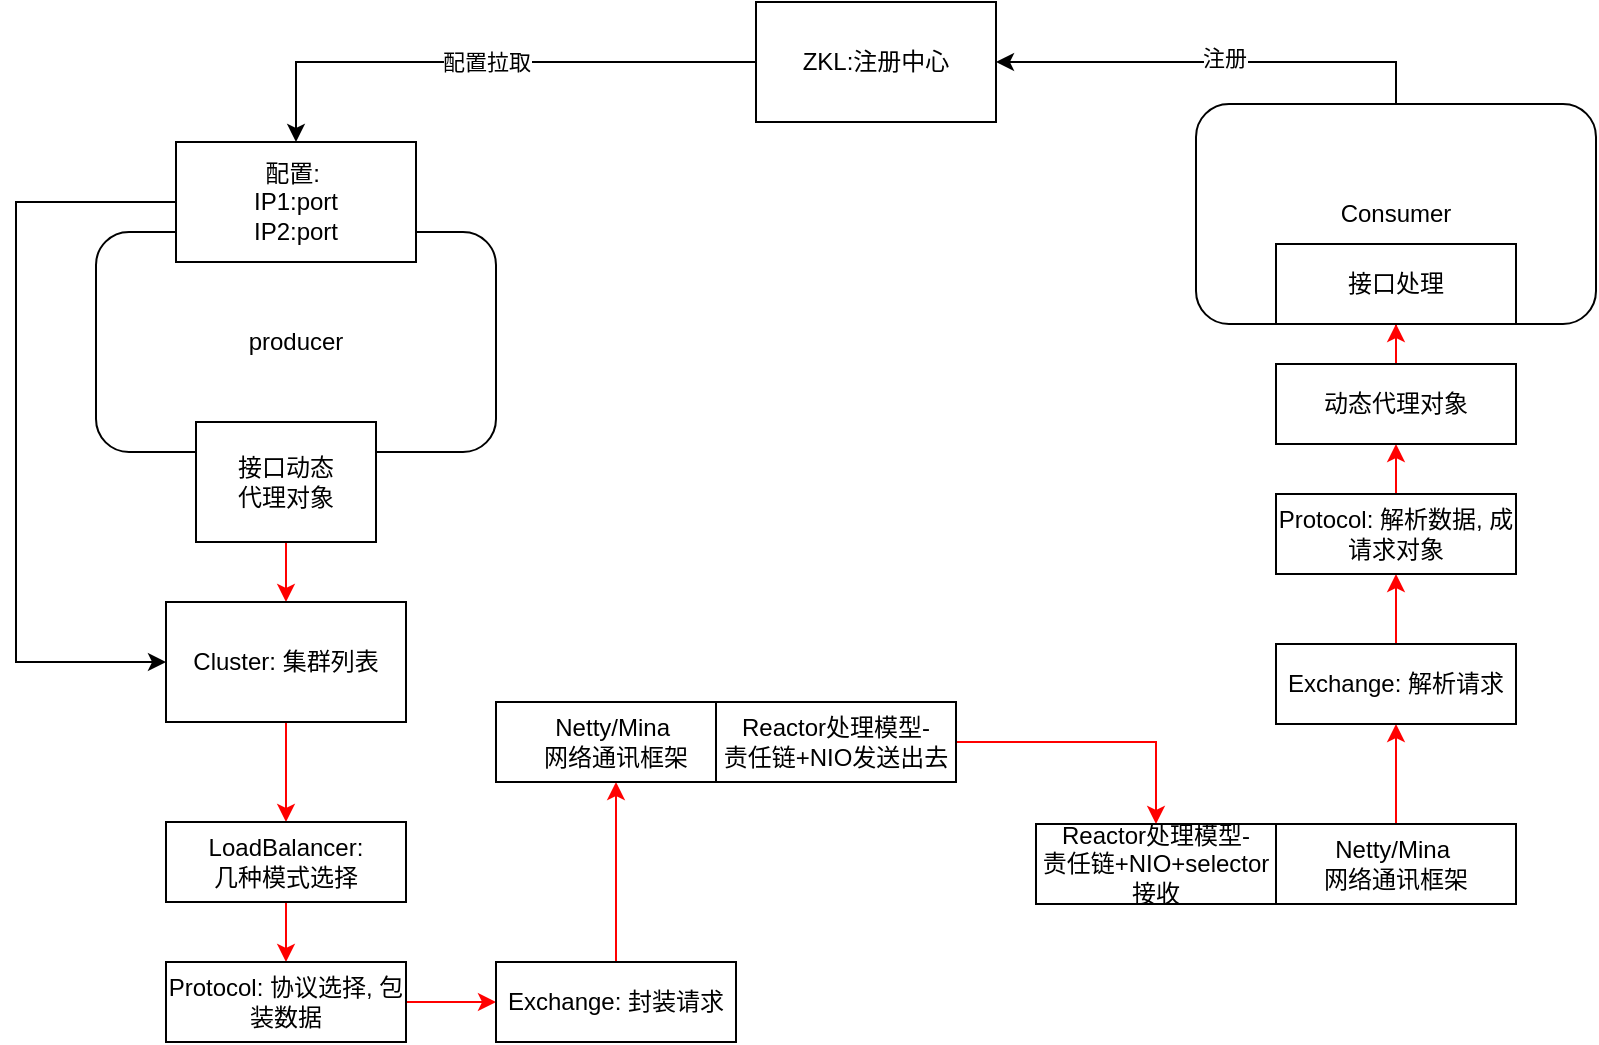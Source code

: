 <mxfile version="13.6.2" type="device" pages="5"><diagram id="x58_f45fPjVYOUrdUi2R" name="Page-1"><mxGraphModel dx="1531" dy="977" grid="1" gridSize="10" guides="1" tooltips="1" connect="1" arrows="1" fold="1" page="1" pageScale="1" pageWidth="1100" pageHeight="850" math="0" shadow="0"><root><mxCell id="0"/><mxCell id="1" parent="0"/><mxCell id="oyKsK4ijoDuo2afMyQ4Y-32" style="edgeStyle=orthogonalEdgeStyle;rounded=0;orthogonalLoop=1;jettySize=auto;html=1;exitX=0.5;exitY=0;exitDx=0;exitDy=0;" parent="1" source="oyKsK4ijoDuo2afMyQ4Y-31" target="oyKsK4ijoDuo2afMyQ4Y-1" edge="1"><mxGeometry relative="1" as="geometry"/></mxCell><mxCell id="oyKsK4ijoDuo2afMyQ4Y-33" value="注册" style="edgeLabel;html=1;align=center;verticalAlign=middle;resizable=0;points=[];" parent="oyKsK4ijoDuo2afMyQ4Y-32" vertex="1" connectable="0"><mxGeometry x="-0.028" y="-2" relative="1" as="geometry"><mxPoint as="offset"/></mxGeometry></mxCell><mxCell id="oyKsK4ijoDuo2afMyQ4Y-31" value="Consumer" style="rounded=1;whiteSpace=wrap;html=1;" parent="1" vertex="1"><mxGeometry x="680" y="361" width="200" height="110" as="geometry"/></mxCell><mxCell id="oyKsK4ijoDuo2afMyQ4Y-5" value="配置拉取" style="edgeStyle=orthogonalEdgeStyle;rounded=0;orthogonalLoop=1;jettySize=auto;html=1;" parent="1" source="oyKsK4ijoDuo2afMyQ4Y-1" target="oyKsK4ijoDuo2afMyQ4Y-3" edge="1"><mxGeometry relative="1" as="geometry"/></mxCell><mxCell id="oyKsK4ijoDuo2afMyQ4Y-1" value="ZKL:注册中心" style="rounded=0;whiteSpace=wrap;html=1;" parent="1" vertex="1"><mxGeometry x="460" y="310" width="120" height="60" as="geometry"/></mxCell><mxCell id="oyKsK4ijoDuo2afMyQ4Y-2" value="producer" style="rounded=1;whiteSpace=wrap;html=1;" parent="1" vertex="1"><mxGeometry x="130" y="425" width="200" height="110" as="geometry"/></mxCell><mxCell id="oyKsK4ijoDuo2afMyQ4Y-8" style="edgeStyle=orthogonalEdgeStyle;rounded=0;orthogonalLoop=1;jettySize=auto;html=1;exitX=0;exitY=0.5;exitDx=0;exitDy=0;entryX=0;entryY=0.5;entryDx=0;entryDy=0;" parent="1" source="oyKsK4ijoDuo2afMyQ4Y-3" target="oyKsK4ijoDuo2afMyQ4Y-7" edge="1"><mxGeometry relative="1" as="geometry"><Array as="points"><mxPoint x="90" y="410"/><mxPoint x="90" y="640"/></Array></mxGeometry></mxCell><mxCell id="oyKsK4ijoDuo2afMyQ4Y-3" value="配置:&amp;nbsp;&lt;br&gt;IP1:port&lt;br&gt;IP2:port" style="rounded=0;whiteSpace=wrap;html=1;" parent="1" vertex="1"><mxGeometry x="170" y="380" width="120" height="60" as="geometry"/></mxCell><mxCell id="oyKsK4ijoDuo2afMyQ4Y-9" style="edgeStyle=orthogonalEdgeStyle;rounded=0;orthogonalLoop=1;jettySize=auto;html=1;strokeColor=#FF0000;" parent="1" source="oyKsK4ijoDuo2afMyQ4Y-6" target="oyKsK4ijoDuo2afMyQ4Y-7" edge="1"><mxGeometry relative="1" as="geometry"/></mxCell><mxCell id="oyKsK4ijoDuo2afMyQ4Y-6" value="接口动态&lt;br&gt;代理对象" style="rounded=0;whiteSpace=wrap;html=1;" parent="1" vertex="1"><mxGeometry x="180" y="520" width="90" height="60" as="geometry"/></mxCell><mxCell id="oyKsK4ijoDuo2afMyQ4Y-11" style="edgeStyle=orthogonalEdgeStyle;rounded=0;orthogonalLoop=1;jettySize=auto;html=1;entryX=0.5;entryY=0;entryDx=0;entryDy=0;strokeColor=#FF0000;" parent="1" source="oyKsK4ijoDuo2afMyQ4Y-7" target="oyKsK4ijoDuo2afMyQ4Y-10" edge="1"><mxGeometry relative="1" as="geometry"/></mxCell><mxCell id="oyKsK4ijoDuo2afMyQ4Y-7" value="Cluster: 集群列表" style="rounded=0;whiteSpace=wrap;html=1;" parent="1" vertex="1"><mxGeometry x="165" y="610" width="120" height="60" as="geometry"/></mxCell><mxCell id="oyKsK4ijoDuo2afMyQ4Y-13" style="edgeStyle=orthogonalEdgeStyle;rounded=0;orthogonalLoop=1;jettySize=auto;html=1;strokeColor=#FF0000;" parent="1" source="oyKsK4ijoDuo2afMyQ4Y-10" target="oyKsK4ijoDuo2afMyQ4Y-12" edge="1"><mxGeometry relative="1" as="geometry"/></mxCell><mxCell id="oyKsK4ijoDuo2afMyQ4Y-10" value="LoadBalancer: &lt;br&gt;几种模式选择" style="rounded=0;whiteSpace=wrap;html=1;" parent="1" vertex="1"><mxGeometry x="165" y="720" width="120" height="40" as="geometry"/></mxCell><mxCell id="oyKsK4ijoDuo2afMyQ4Y-15" style="edgeStyle=orthogonalEdgeStyle;rounded=0;orthogonalLoop=1;jettySize=auto;html=1;strokeColor=#FF0000;" parent="1" source="oyKsK4ijoDuo2afMyQ4Y-12" target="oyKsK4ijoDuo2afMyQ4Y-14" edge="1"><mxGeometry relative="1" as="geometry"/></mxCell><mxCell id="oyKsK4ijoDuo2afMyQ4Y-12" value="Protocol: 协议选择, 包装数据" style="rounded=0;whiteSpace=wrap;html=1;" parent="1" vertex="1"><mxGeometry x="165" y="790" width="120" height="40" as="geometry"/></mxCell><mxCell id="oyKsK4ijoDuo2afMyQ4Y-17" style="edgeStyle=orthogonalEdgeStyle;rounded=0;orthogonalLoop=1;jettySize=auto;html=1;strokeColor=#FF0000;" parent="1" source="oyKsK4ijoDuo2afMyQ4Y-14" target="oyKsK4ijoDuo2afMyQ4Y-16" edge="1"><mxGeometry relative="1" as="geometry"/></mxCell><mxCell id="oyKsK4ijoDuo2afMyQ4Y-14" value="Exchange: 封装请求" style="rounded=0;whiteSpace=wrap;html=1;" parent="1" vertex="1"><mxGeometry x="330" y="790" width="120" height="40" as="geometry"/></mxCell><mxCell id="oyKsK4ijoDuo2afMyQ4Y-16" value="Netty/Mina&amp;nbsp;&lt;br&gt;网络通讯框架" style="rounded=0;whiteSpace=wrap;html=1;" parent="1" vertex="1"><mxGeometry x="330" y="660" width="120" height="40" as="geometry"/></mxCell><mxCell id="oyKsK4ijoDuo2afMyQ4Y-22" style="edgeStyle=orthogonalEdgeStyle;rounded=0;orthogonalLoop=1;jettySize=auto;html=1;strokeColor=#FF0000;" parent="1" source="oyKsK4ijoDuo2afMyQ4Y-18" target="oyKsK4ijoDuo2afMyQ4Y-21" edge="1"><mxGeometry relative="1" as="geometry"/></mxCell><mxCell id="oyKsK4ijoDuo2afMyQ4Y-18" value="Reactor处理模型-&lt;br&gt;责任链+NIO发送出去" style="rounded=0;whiteSpace=wrap;html=1;" parent="1" vertex="1"><mxGeometry x="440" y="660" width="120" height="40" as="geometry"/></mxCell><mxCell id="oyKsK4ijoDuo2afMyQ4Y-24" style="edgeStyle=orthogonalEdgeStyle;rounded=0;orthogonalLoop=1;jettySize=auto;html=1;strokeColor=#FF0000;" parent="1" source="oyKsK4ijoDuo2afMyQ4Y-20" target="oyKsK4ijoDuo2afMyQ4Y-23" edge="1"><mxGeometry relative="1" as="geometry"/></mxCell><mxCell id="oyKsK4ijoDuo2afMyQ4Y-20" value="Netty/Mina&amp;nbsp;&lt;br&gt;网络通讯框架" style="rounded=0;whiteSpace=wrap;html=1;" parent="1" vertex="1"><mxGeometry x="720" y="721" width="120" height="40" as="geometry"/></mxCell><mxCell id="oyKsK4ijoDuo2afMyQ4Y-21" value="Reactor处理模型-&lt;br&gt;责任链+NIO+selector接收" style="rounded=0;whiteSpace=wrap;html=1;" parent="1" vertex="1"><mxGeometry x="600" y="721" width="120" height="40" as="geometry"/></mxCell><mxCell id="oyKsK4ijoDuo2afMyQ4Y-26" style="edgeStyle=orthogonalEdgeStyle;rounded=0;orthogonalLoop=1;jettySize=auto;html=1;strokeColor=#FF0000;" parent="1" source="oyKsK4ijoDuo2afMyQ4Y-23" target="oyKsK4ijoDuo2afMyQ4Y-25" edge="1"><mxGeometry relative="1" as="geometry"/></mxCell><mxCell id="oyKsK4ijoDuo2afMyQ4Y-23" value="Exchange: 解析请求" style="rounded=0;whiteSpace=wrap;html=1;" parent="1" vertex="1"><mxGeometry x="720" y="631" width="120" height="40" as="geometry"/></mxCell><mxCell id="oyKsK4ijoDuo2afMyQ4Y-28" style="edgeStyle=orthogonalEdgeStyle;rounded=0;orthogonalLoop=1;jettySize=auto;html=1;strokeColor=#FF0000;" parent="1" source="oyKsK4ijoDuo2afMyQ4Y-25" target="oyKsK4ijoDuo2afMyQ4Y-27" edge="1"><mxGeometry relative="1" as="geometry"/></mxCell><mxCell id="oyKsK4ijoDuo2afMyQ4Y-25" value="Protocol: 解析数据, 成请求对象" style="rounded=0;whiteSpace=wrap;html=1;" parent="1" vertex="1"><mxGeometry x="720" y="556" width="120" height="40" as="geometry"/></mxCell><mxCell id="oyKsK4ijoDuo2afMyQ4Y-30" style="edgeStyle=orthogonalEdgeStyle;rounded=0;orthogonalLoop=1;jettySize=auto;html=1;exitX=0.5;exitY=0;exitDx=0;exitDy=0;strokeColor=#FF0000;" parent="1" source="oyKsK4ijoDuo2afMyQ4Y-27" target="oyKsK4ijoDuo2afMyQ4Y-29" edge="1"><mxGeometry relative="1" as="geometry"/></mxCell><mxCell id="oyKsK4ijoDuo2afMyQ4Y-27" value="动态代理对象" style="rounded=0;whiteSpace=wrap;html=1;" parent="1" vertex="1"><mxGeometry x="720" y="491" width="120" height="40" as="geometry"/></mxCell><mxCell id="oyKsK4ijoDuo2afMyQ4Y-29" value="接口处理" style="rounded=0;whiteSpace=wrap;html=1;" parent="1" vertex="1"><mxGeometry x="720" y="431" width="120" height="40" as="geometry"/></mxCell></root></mxGraphModel></diagram><diagram id="V_TxGk6IixKh4jPUns38" name="Page-2"><mxGraphModel dx="1531" dy="977" grid="1" gridSize="10" guides="1" tooltips="1" connect="1" arrows="1" fold="1" page="1" pageScale="1" pageWidth="1100" pageHeight="850" math="0" shadow="0"><root><mxCell id="57zciAfVwumDSxCH570L-0"/><mxCell id="57zciAfVwumDSxCH570L-1" parent="57zciAfVwumDSxCH570L-0"/><mxCell id="57zciAfVwumDSxCH570L-13" value="" style="rounded=0;whiteSpace=wrap;html=1;" parent="57zciAfVwumDSxCH570L-1" vertex="1"><mxGeometry x="70" y="510" width="280" height="250" as="geometry"/></mxCell><mxCell id="57zciAfVwumDSxCH570L-2" value="" style="rounded=0;whiteSpace=wrap;html=1;" parent="57zciAfVwumDSxCH570L-1" vertex="1"><mxGeometry x="305" y="280" width="490" height="220" as="geometry"/></mxCell><mxCell id="57zciAfVwumDSxCH570L-3" value="EurekaServer" style="rounded=1;whiteSpace=wrap;html=1;" parent="57zciAfVwumDSxCH570L-1" vertex="1"><mxGeometry x="480" y="290" width="120" height="60" as="geometry"/></mxCell><mxCell id="57zciAfVwumDSxCH570L-8" value="实时同步" style="edgeStyle=orthogonalEdgeStyle;rounded=0;orthogonalLoop=1;jettySize=auto;html=1;strokeColor=#000000;" parent="57zciAfVwumDSxCH570L-1" source="57zciAfVwumDSxCH570L-4" target="57zciAfVwumDSxCH570L-5" edge="1"><mxGeometry relative="1" as="geometry"/></mxCell><mxCell id="57zciAfVwumDSxCH570L-4" value="注册表" style="rounded=1;whiteSpace=wrap;html=1;" parent="57zciAfVwumDSxCH570L-1" vertex="1"><mxGeometry x="700" y="385" width="70" height="30" as="geometry"/></mxCell><mxCell id="57zciAfVwumDSxCH570L-7" value="30s同步" style="edgeStyle=orthogonalEdgeStyle;rounded=0;orthogonalLoop=1;jettySize=auto;html=1;strokeColor=#000000;" parent="57zciAfVwumDSxCH570L-1" source="57zciAfVwumDSxCH570L-5" target="57zciAfVwumDSxCH570L-6" edge="1"><mxGeometry relative="1" as="geometry"/></mxCell><mxCell id="57zciAfVwumDSxCH570L-5" value="readWrite队列" style="rounded=1;whiteSpace=wrap;html=1;" parent="57zciAfVwumDSxCH570L-1" vertex="1"><mxGeometry x="530" y="380" width="100" height="40" as="geometry"/></mxCell><mxCell id="57zciAfVwumDSxCH570L-10" value="30s拉取" style="edgeStyle=orthogonalEdgeStyle;rounded=0;orthogonalLoop=1;jettySize=auto;html=1;strokeColor=#000000;" parent="57zciAfVwumDSxCH570L-1" source="57zciAfVwumDSxCH570L-6" target="57zciAfVwumDSxCH570L-9" edge="1"><mxGeometry relative="1" as="geometry"/></mxCell><mxCell id="57zciAfVwumDSxCH570L-6" value="readOnly队列" style="rounded=1;whiteSpace=wrap;html=1;" parent="57zciAfVwumDSxCH570L-1" vertex="1"><mxGeometry x="340" y="370" width="120" height="60" as="geometry"/></mxCell><mxCell id="57zciAfVwumDSxCH570L-9" value="EurekaClient" style="rounded=1;whiteSpace=wrap;html=1;" parent="57zciAfVwumDSxCH570L-1" vertex="1"><mxGeometry x="80" y="510" width="120" height="60" as="geometry"/></mxCell><mxCell id="57zciAfVwumDSxCH570L-12" value="注册, 30s心跳" style="edgeStyle=orthogonalEdgeStyle;rounded=0;orthogonalLoop=1;jettySize=auto;html=1;entryX=1;entryY=0.5;entryDx=0;entryDy=0;strokeColor=#000000;" parent="57zciAfVwumDSxCH570L-1" source="57zciAfVwumDSxCH570L-11" target="57zciAfVwumDSxCH570L-4" edge="1"><mxGeometry relative="1" as="geometry"/></mxCell><mxCell id="57zciAfVwumDSxCH570L-11" value="Consumer" style="rounded=1;whiteSpace=wrap;html=1;" parent="57zciAfVwumDSxCH570L-1" vertex="1"><mxGeometry x="850" y="520" width="120" height="60" as="geometry"/></mxCell><mxCell id="57zciAfVwumDSxCH570L-15" style="edgeStyle=orthogonalEdgeStyle;rounded=0;orthogonalLoop=1;jettySize=auto;html=1;strokeColor=#000000;" parent="57zciAfVwumDSxCH570L-1" source="57zciAfVwumDSxCH570L-14" target="57zciAfVwumDSxCH570L-4" edge="1"><mxGeometry relative="1" as="geometry"/></mxCell><mxCell id="57zciAfVwumDSxCH570L-14" value="剔除过期线程&lt;br&gt;30s检查一次" style="rounded=1;whiteSpace=wrap;html=1;" parent="57zciAfVwumDSxCH570L-1" vertex="1"><mxGeometry x="690" y="300" width="90" height="50" as="geometry"/></mxCell><mxCell id="57zciAfVwumDSxCH570L-18" style="edgeStyle=orthogonalEdgeStyle;rounded=0;orthogonalLoop=1;jettySize=auto;html=1;strokeColor=#000000;" parent="57zciAfVwumDSxCH570L-1" source="57zciAfVwumDSxCH570L-16" target="57zciAfVwumDSxCH570L-17" edge="1"><mxGeometry relative="1" as="geometry"/></mxCell><mxCell id="57zciAfVwumDSxCH570L-16" value="Feign: 注解式调用" style="rounded=1;whiteSpace=wrap;html=1;" parent="57zciAfVwumDSxCH570L-1" vertex="1"><mxGeometry x="200" y="605" width="120" height="60" as="geometry"/></mxCell><mxCell id="57zciAfVwumDSxCH570L-19" style="edgeStyle=orthogonalEdgeStyle;rounded=0;orthogonalLoop=1;jettySize=auto;html=1;strokeColor=#000000;" parent="57zciAfVwumDSxCH570L-1" source="57zciAfVwumDSxCH570L-17" target="57zciAfVwumDSxCH570L-11" edge="1"><mxGeometry relative="1" as="geometry"/></mxCell><mxCell id="57zciAfVwumDSxCH570L-17" value="Ribbon: 负载均衡" style="rounded=1;whiteSpace=wrap;html=1;" parent="57zciAfVwumDSxCH570L-1" vertex="1"><mxGeometry x="200" y="690" width="120" height="40" as="geometry"/></mxCell></root></mxGraphModel></diagram><diagram id="D2INbn2kvj4v-8iRZJ6Y" name="系统部署机器, 访问量"><mxGraphModel dx="1931" dy="977" grid="0" gridSize="10" guides="1" tooltips="1" connect="1" arrows="1" fold="1" page="0" pageScale="1" pageWidth="1100" pageHeight="850" math="0" shadow="0"><root><mxCell id="l8WetamWaC6zRAYyzykk-0"/><mxCell id="l8WetamWaC6zRAYyzykk-1" parent="l8WetamWaC6zRAYyzykk-0"/><mxCell id="l8WetamWaC6zRAYyzykk-46" value="" style="rounded=0;whiteSpace=wrap;html=1;fillColor=none;" parent="l8WetamWaC6zRAYyzykk-1" vertex="1"><mxGeometry x="960" y="260" width="400" height="150" as="geometry"/></mxCell><mxCell id="l8WetamWaC6zRAYyzykk-24" style="edgeStyle=orthogonalEdgeStyle;rounded=0;orthogonalLoop=1;jettySize=auto;html=1;entryX=0;entryY=0.5;entryDx=0;entryDy=0;strokeColor=#000000;" parent="l8WetamWaC6zRAYyzykk-1" source="l8WetamWaC6zRAYyzykk-2" target="l8WetamWaC6zRAYyzykk-18" edge="1"><mxGeometry relative="1" as="geometry"/></mxCell><mxCell id="l8WetamWaC6zRAYyzykk-25" value="单机均匀100" style="edgeLabel;html=1;align=center;verticalAlign=middle;resizable=0;points=[];" parent="l8WetamWaC6zRAYyzykk-24" vertex="1" connectable="0"><mxGeometry x="0.07" y="-1" relative="1" as="geometry"><mxPoint as="offset"/></mxGeometry></mxCell><mxCell id="l8WetamWaC6zRAYyzykk-2" value="Zuul:&lt;br&gt;4核8G&lt;br&gt;&lt;br&gt;&lt;b&gt;&lt;font color=&quot;#ff0000&quot;&gt;压测4K&lt;/font&gt;&lt;/b&gt;" style="rounded=0;whiteSpace=wrap;html=1;" parent="l8WetamWaC6zRAYyzykk-1" vertex="1"><mxGeometry x="370" y="352.5" width="110" height="85" as="geometry"/></mxCell><mxCell id="l8WetamWaC6zRAYyzykk-5" value="&#10;&#10;&lt;span style=&quot;color: rgb(0, 0, 0); font-family: helvetica; font-size: 12px; font-style: normal; font-weight: 400; letter-spacing: normal; text-align: center; text-indent: 0px; text-transform: none; word-spacing: 0px; background-color: rgb(248, 249, 250); display: inline; float: none;&quot;&gt;2k并发&lt;/span&gt;&#10;&#10;" style="edgeStyle=orthogonalEdgeStyle;rounded=0;orthogonalLoop=1;jettySize=auto;html=1;strokeColor=#000000;" parent="l8WetamWaC6zRAYyzykk-1" source="l8WetamWaC6zRAYyzykk-3" target="l8WetamWaC6zRAYyzykk-2" edge="1"><mxGeometry relative="1" as="geometry"/></mxCell><mxCell id="l8WetamWaC6zRAYyzykk-6" value="2K并发" style="edgeStyle=orthogonalEdgeStyle;rounded=0;orthogonalLoop=1;jettySize=auto;html=1;strokeColor=#000000;" parent="l8WetamWaC6zRAYyzykk-1" source="l8WetamWaC6zRAYyzykk-3" target="l8WetamWaC6zRAYyzykk-4" edge="1"><mxGeometry relative="1" as="geometry"/></mxCell><mxCell id="l8WetamWaC6zRAYyzykk-8" style="edgeStyle=orthogonalEdgeStyle;rounded=0;orthogonalLoop=1;jettySize=auto;html=1;strokeColor=#000000;" parent="l8WetamWaC6zRAYyzykk-1" source="l8WetamWaC6zRAYyzykk-3" target="l8WetamWaC6zRAYyzykk-7" edge="1"><mxGeometry relative="1" as="geometry"/></mxCell><mxCell id="l8WetamWaC6zRAYyzykk-10" style="edgeStyle=orthogonalEdgeStyle;rounded=0;orthogonalLoop=1;jettySize=auto;html=1;entryX=0;entryY=0.5;entryDx=0;entryDy=0;strokeColor=#000000;" parent="l8WetamWaC6zRAYyzykk-1" source="l8WetamWaC6zRAYyzykk-3" target="l8WetamWaC6zRAYyzykk-9" edge="1"><mxGeometry relative="1" as="geometry"/></mxCell><mxCell id="l8WetamWaC6zRAYyzykk-12" style="edgeStyle=orthogonalEdgeStyle;rounded=0;orthogonalLoop=1;jettySize=auto;html=1;entryX=0;entryY=0.5;entryDx=0;entryDy=0;strokeColor=#000000;" parent="l8WetamWaC6zRAYyzykk-1" source="l8WetamWaC6zRAYyzykk-3" target="l8WetamWaC6zRAYyzykk-11" edge="1"><mxGeometry relative="1" as="geometry"/></mxCell><mxCell id="l8WetamWaC6zRAYyzykk-3" value="Nginx:&lt;br&gt;4核8G&lt;br&gt;" style="rounded=0;whiteSpace=wrap;html=1;" parent="l8WetamWaC6zRAYyzykk-1" vertex="1"><mxGeometry x="30" y="405" width="100" height="175" as="geometry"/></mxCell><mxCell id="l8WetamWaC6zRAYyzykk-27" style="edgeStyle=orthogonalEdgeStyle;rounded=0;orthogonalLoop=1;jettySize=auto;html=1;entryX=0;entryY=0.5;entryDx=0;entryDy=0;strokeColor=#000000;" parent="l8WetamWaC6zRAYyzykk-1" source="l8WetamWaC6zRAYyzykk-4" target="l8WetamWaC6zRAYyzykk-18" edge="1"><mxGeometry relative="1" as="geometry"/></mxCell><mxCell id="l8WetamWaC6zRAYyzykk-4" value="Zuul:&lt;br&gt;4核8G" style="rounded=0;whiteSpace=wrap;html=1;" parent="l8WetamWaC6zRAYyzykk-1" vertex="1"><mxGeometry x="370" y="447.5" width="110" height="85" as="geometry"/></mxCell><mxCell id="l8WetamWaC6zRAYyzykk-7" value="Zuul:&lt;br&gt;4核8G" style="rounded=0;whiteSpace=wrap;html=1;" parent="l8WetamWaC6zRAYyzykk-1" vertex="1"><mxGeometry x="370" y="547.5" width="110" height="85" as="geometry"/></mxCell><mxCell id="l8WetamWaC6zRAYyzykk-9" value="Zuul:&lt;br&gt;4核8G" style="rounded=0;whiteSpace=wrap;html=1;" parent="l8WetamWaC6zRAYyzykk-1" vertex="1"><mxGeometry x="370" y="650" width="110" height="85" as="geometry"/></mxCell><mxCell id="l8WetamWaC6zRAYyzykk-11" value="Zuul:&lt;br&gt;4核8G" style="rounded=0;whiteSpace=wrap;html=1;" parent="l8WetamWaC6zRAYyzykk-1" vertex="1"><mxGeometry x="370" y="250" width="110" height="85" as="geometry"/></mxCell><mxCell id="l8WetamWaC6zRAYyzykk-14" value="1W并发" style="edgeStyle=orthogonalEdgeStyle;rounded=0;orthogonalLoop=1;jettySize=auto;html=1;strokeColor=#000000;" parent="l8WetamWaC6zRAYyzykk-1" source="l8WetamWaC6zRAYyzykk-13" target="l8WetamWaC6zRAYyzykk-3" edge="1"><mxGeometry relative="1" as="geometry"/></mxCell><mxCell id="l8WetamWaC6zRAYyzykk-13" value="&lt;b&gt;请求&lt;/b&gt;" style="ellipse;whiteSpace=wrap;html=1;" parent="l8WetamWaC6zRAYyzykk-1" vertex="1"><mxGeometry x="-240" y="452.5" width="120" height="80" as="geometry"/></mxCell><mxCell id="l8WetamWaC6zRAYyzykk-17" value="拉取注册表" style="edgeStyle=orthogonalEdgeStyle;rounded=0;orthogonalLoop=1;jettySize=auto;html=1;entryX=0.5;entryY=0;entryDx=0;entryDy=0;strokeColor=#000000;" parent="l8WetamWaC6zRAYyzykk-1" source="l8WetamWaC6zRAYyzykk-15" target="l8WetamWaC6zRAYyzykk-11" edge="1"><mxGeometry relative="1" as="geometry"/></mxCell><mxCell id="l8WetamWaC6zRAYyzykk-15" value="Eureka:&lt;br&gt;4核8G, 6K并发(不包含同步), 10S间隔&lt;br&gt;1K instance, 性能30-40%&lt;br&gt;&lt;br&gt;&lt;span style=&quot;font-family: &amp;#34;pingfang sc&amp;#34; , &amp;#34;microsoft yahei&amp;#34; , &amp;#34;helvetica neue&amp;#34; , &amp;#34;helvetica&amp;#34; , &amp;#34;arial&amp;#34; , sans-serif ; font-size: 14px&quot;&gt;在5s心跳间隔下, 4台2c4g的机器维持1000个instance, CPU达到98%。&lt;/span&gt;" style="rounded=0;whiteSpace=wrap;html=1;" parent="l8WetamWaC6zRAYyzykk-1" vertex="1"><mxGeometry x="610" y="130" width="230" height="100" as="geometry"/></mxCell><mxCell id="l8WetamWaC6zRAYyzykk-16" value="Eureka" style="rounded=0;whiteSpace=wrap;html=1;" parent="l8WetamWaC6zRAYyzykk-1" vertex="1"><mxGeometry x="850" y="130" width="160" height="100" as="geometry"/></mxCell><mxCell id="l8WetamWaC6zRAYyzykk-28" value="1W请求, 控制在2W 写请求" style="edgeStyle=orthogonalEdgeStyle;rounded=0;orthogonalLoop=1;jettySize=auto;html=1;strokeColor=#000000;" parent="l8WetamWaC6zRAYyzykk-1" source="l8WetamWaC6zRAYyzykk-18" target="l8WetamWaC6zRAYyzykk-26" edge="1"><mxGeometry relative="1" as="geometry"/></mxCell><mxCell id="l8WetamWaC6zRAYyzykk-30" value="5W读请求" style="edgeStyle=orthogonalEdgeStyle;rounded=0;orthogonalLoop=1;jettySize=auto;html=1;strokeColor=#000000;" parent="l8WetamWaC6zRAYyzykk-1" source="l8WetamWaC6zRAYyzykk-18" target="l8WetamWaC6zRAYyzykk-29" edge="1"><mxGeometry relative="1" as="geometry"/></mxCell><mxCell id="l8WetamWaC6zRAYyzykk-43" value="1. 严格的分布式锁: 1K&lt;br&gt;2. 配置中心, 动态监控, 各种flag" style="edgeStyle=orthogonalEdgeStyle;rounded=0;orthogonalLoop=1;jettySize=auto;html=1;exitX=1;exitY=0.75;exitDx=0;exitDy=0;strokeColor=#000000;" parent="l8WetamWaC6zRAYyzykk-1" source="l8WetamWaC6zRAYyzykk-18" target="l8WetamWaC6zRAYyzykk-37" edge="1"><mxGeometry relative="1" as="geometry"/></mxCell><mxCell id="l8WetamWaC6zRAYyzykk-44" value="1. 1W最高的订单消息写入&lt;br&gt;2. 其他无关紧要的5K" style="edgeStyle=orthogonalEdgeStyle;rounded=0;orthogonalLoop=1;jettySize=auto;html=1;strokeColor=#000000;" parent="l8WetamWaC6zRAYyzykk-1" source="l8WetamWaC6zRAYyzykk-18" target="l8WetamWaC6zRAYyzykk-36" edge="1"><mxGeometry relative="1" as="geometry"/></mxCell><mxCell id="l8WetamWaC6zRAYyzykk-18" value="" style="rounded=0;whiteSpace=wrap;html=1;fillColor=none;" parent="l8WetamWaC6zRAYyzykk-1" vertex="1"><mxGeometry x="680" y="290" width="150" height="367" as="geometry"/></mxCell><mxCell id="l8WetamWaC6zRAYyzykk-47" value="非秒杀直接来" style="edgeStyle=orthogonalEdgeStyle;rounded=0;orthogonalLoop=1;jettySize=auto;html=1;strokeColor=#000000;" parent="l8WetamWaC6zRAYyzykk-1" source="l8WetamWaC6zRAYyzykk-19" target="l8WetamWaC6zRAYyzykk-45" edge="1"><mxGeometry relative="1" as="geometry"/></mxCell><mxCell id="l8WetamWaC6zRAYyzykk-19" value="API" style="rounded=0;whiteSpace=wrap;html=1;" parent="l8WetamWaC6zRAYyzykk-1" vertex="1"><mxGeometry x="705" y="320" width="100" height="55" as="geometry"/></mxCell><mxCell id="l8WetamWaC6zRAYyzykk-20" value="API" style="rounded=0;whiteSpace=wrap;html=1;" parent="l8WetamWaC6zRAYyzykk-1" vertex="1"><mxGeometry x="705" y="392.5" width="100" height="55" as="geometry"/></mxCell><mxCell id="l8WetamWaC6zRAYyzykk-21" value="&lt;b&gt;Tomcat: 100线程&lt;br&gt;2核4G, 性能200ms,&lt;/b&gt; 保证400MS内&lt;br&gt;QPS: 250内都保证CPU50%左右" style="rounded=0;whiteSpace=wrap;html=1;" parent="l8WetamWaC6zRAYyzykk-1" vertex="1"><mxGeometry x="692.5" y="460" width="125" height="70" as="geometry"/></mxCell><mxCell id="l8WetamWaC6zRAYyzykk-22" value="20台Server" style="rounded=0;whiteSpace=wrap;html=1;" parent="l8WetamWaC6zRAYyzykk-1" vertex="1"><mxGeometry x="705" y="580" width="100" height="55" as="geometry"/></mxCell><mxCell id="l8WetamWaC6zRAYyzykk-23" value="..........." style="rounded=0;whiteSpace=wrap;html=1;" parent="l8WetamWaC6zRAYyzykk-1" vertex="1"><mxGeometry x="705" y="540" width="100" height="20" as="geometry"/></mxCell><mxCell id="l8WetamWaC6zRAYyzykk-31" style="edgeStyle=orthogonalEdgeStyle;rounded=0;orthogonalLoop=1;jettySize=auto;html=1;strokeColor=#000000;" parent="l8WetamWaC6zRAYyzykk-1" source="l8WetamWaC6zRAYyzykk-26" target="l8WetamWaC6zRAYyzykk-29" edge="1"><mxGeometry relative="1" as="geometry"/></mxCell><mxCell id="l8WetamWaC6zRAYyzykk-26" value="Redis&lt;br&gt;机器: ?????????" style="rounded=0;whiteSpace=wrap;html=1;" parent="l8WetamWaC6zRAYyzykk-1" vertex="1"><mxGeometry x="580" y="735" width="160" height="65" as="geometry"/></mxCell><mxCell id="l8WetamWaC6zRAYyzykk-29" value="Redis-Slave" style="rounded=0;whiteSpace=wrap;html=1;" parent="l8WetamWaC6zRAYyzykk-1" vertex="1"><mxGeometry x="770" y="735" width="160" height="65" as="geometry"/></mxCell><mxCell id="l8WetamWaC6zRAYyzykk-32" value="集团Redis集群:&lt;br&gt;200G+" style="rounded=0;whiteSpace=wrap;html=1;" parent="l8WetamWaC6zRAYyzykk-1" vertex="1"><mxGeometry x="890" y="825" width="160" height="65" as="geometry"/></mxCell><mxCell id="l8WetamWaC6zRAYyzykk-34" style="edgeStyle=orthogonalEdgeStyle;rounded=0;orthogonalLoop=1;jettySize=auto;html=1;strokeColor=#000000;" parent="l8WetamWaC6zRAYyzykk-1" source="l8WetamWaC6zRAYyzykk-33" target="l8WetamWaC6zRAYyzykk-26" edge="1"><mxGeometry relative="1" as="geometry"/></mxCell><mxCell id="l8WetamWaC6zRAYyzykk-35" style="edgeStyle=orthogonalEdgeStyle;rounded=0;orthogonalLoop=1;jettySize=auto;html=1;strokeColor=#000000;" parent="l8WetamWaC6zRAYyzykk-1" source="l8WetamWaC6zRAYyzykk-33" target="l8WetamWaC6zRAYyzykk-29" edge="1"><mxGeometry relative="1" as="geometry"/></mxCell><mxCell id="l8WetamWaC6zRAYyzykk-33" value="sentinel集群" style="rounded=0;whiteSpace=wrap;html=1;" parent="l8WetamWaC6zRAYyzykk-1" vertex="1"><mxGeometry x="682.5" y="840" width="145" height="50" as="geometry"/></mxCell><mxCell id="l8WetamWaC6zRAYyzykk-51" style="edgeStyle=orthogonalEdgeStyle;rounded=0;orthogonalLoop=1;jettySize=auto;html=1;strokeColor=#000000;" parent="l8WetamWaC6zRAYyzykk-1" source="l8WetamWaC6zRAYyzykk-36" target="l8WetamWaC6zRAYyzykk-50" edge="1"><mxGeometry relative="1" as="geometry"/></mxCell><mxCell id="l8WetamWaC6zRAYyzykk-36" value="KafkaMQ: 6个broker&lt;br&gt;配置: ?????&lt;br&gt;目标: 20W 写请求&lt;br&gt;&lt;b&gt;部门分配性能: 2W写请求&lt;/b&gt;" style="rounded=0;whiteSpace=wrap;html=1;" parent="l8WetamWaC6zRAYyzykk-1" vertex="1"><mxGeometry x="1060" y="480" width="240" height="95" as="geometry"/></mxCell><mxCell id="l8WetamWaC6zRAYyzykk-40" style="edgeStyle=orthogonalEdgeStyle;rounded=0;orthogonalLoop=1;jettySize=auto;html=1;strokeColor=#000000;" parent="l8WetamWaC6zRAYyzykk-1" source="l8WetamWaC6zRAYyzykk-37" target="l8WetamWaC6zRAYyzykk-38" edge="1"><mxGeometry relative="1" as="geometry"/></mxCell><mxCell id="l8WetamWaC6zRAYyzykk-41" style="edgeStyle=orthogonalEdgeStyle;rounded=0;orthogonalLoop=1;jettySize=auto;html=1;strokeColor=#000000;" parent="l8WetamWaC6zRAYyzykk-1" source="l8WetamWaC6zRAYyzykk-37" target="l8WetamWaC6zRAYyzykk-39" edge="1"><mxGeometry relative="1" as="geometry"/></mxCell><mxCell id="l8WetamWaC6zRAYyzykk-37" value="Zookeeper:&amp;nbsp;&lt;br&gt;8核16G, 2W并发, 1W写请求" style="rounded=0;whiteSpace=wrap;html=1;" parent="l8WetamWaC6zRAYyzykk-1" vertex="1"><mxGeometry x="1120" y="600" width="160" height="65" as="geometry"/></mxCell><mxCell id="l8WetamWaC6zRAYyzykk-38" value="Follower" style="rounded=0;whiteSpace=wrap;html=1;" parent="l8WetamWaC6zRAYyzykk-1" vertex="1"><mxGeometry x="1090" y="695" width="100" height="45" as="geometry"/></mxCell><mxCell id="l8WetamWaC6zRAYyzykk-39" value="Follower" style="rounded=0;whiteSpace=wrap;html=1;" parent="l8WetamWaC6zRAYyzykk-1" vertex="1"><mxGeometry x="1210" y="695" width="100" height="45" as="geometry"/></mxCell><mxCell id="l8WetamWaC6zRAYyzykk-53" style="edgeStyle=orthogonalEdgeStyle;rounded=0;orthogonalLoop=1;jettySize=auto;html=1;strokeColor=#000000;exitX=0.5;exitY=0;exitDx=0;exitDy=0;" parent="l8WetamWaC6zRAYyzykk-1" source="l8WetamWaC6zRAYyzykk-45" target="l8WetamWaC6zRAYyzykk-52" edge="1"><mxGeometry relative="1" as="geometry"/></mxCell><mxCell id="l8WetamWaC6zRAYyzykk-45" value="扣减服务: ....." style="rounded=0;whiteSpace=wrap;html=1;" parent="l8WetamWaC6zRAYyzykk-1" vertex="1"><mxGeometry x="980" y="270" width="100" height="55" as="geometry"/></mxCell><mxCell id="l8WetamWaC6zRAYyzykk-48" value="订单服务" style="rounded=0;whiteSpace=wrap;html=1;" parent="l8WetamWaC6zRAYyzykk-1" vertex="1"><mxGeometry x="980" y="340" width="100" height="55" as="geometry"/></mxCell><mxCell id="l8WetamWaC6zRAYyzykk-54" style="edgeStyle=orthogonalEdgeStyle;rounded=0;orthogonalLoop=1;jettySize=auto;html=1;strokeColor=#000000;" parent="l8WetamWaC6zRAYyzykk-1" source="l8WetamWaC6zRAYyzykk-49" target="l8WetamWaC6zRAYyzykk-52" edge="1"><mxGeometry relative="1" as="geometry"/></mxCell><mxCell id="l8WetamWaC6zRAYyzykk-49" value="积分检查定时任务" style="rounded=0;whiteSpace=wrap;html=1;" parent="l8WetamWaC6zRAYyzykk-1" vertex="1"><mxGeometry x="1240" y="270" width="110" height="55" as="geometry"/></mxCell><mxCell id="l8WetamWaC6zRAYyzykk-61" style="edgeStyle=orthogonalEdgeStyle;rounded=0;orthogonalLoop=1;jettySize=auto;html=1;strokeColor=#000000;" parent="l8WetamWaC6zRAYyzykk-1" source="l8WetamWaC6zRAYyzykk-50" target="l8WetamWaC6zRAYyzykk-59" edge="1"><mxGeometry relative="1" as="geometry"/></mxCell><mxCell id="l8WetamWaC6zRAYyzykk-50" value="监听, 接收积分任务" style="rounded=0;whiteSpace=wrap;html=1;" parent="l8WetamWaC6zRAYyzykk-1" vertex="1"><mxGeometry x="1240" y="337.5" width="110" height="55" as="geometry"/></mxCell><mxCell id="l8WetamWaC6zRAYyzykk-56" style="edgeStyle=orthogonalEdgeStyle;rounded=0;orthogonalLoop=1;jettySize=auto;html=1;strokeColor=#000000;" parent="l8WetamWaC6zRAYyzykk-1" source="l8WetamWaC6zRAYyzykk-52" target="l8WetamWaC6zRAYyzykk-55" edge="1"><mxGeometry relative="1" as="geometry"/></mxCell><mxCell id="l8WetamWaC6zRAYyzykk-52" value="&lt;b&gt;MySQL:&lt;br&gt;16核32G, 1T. 安全 4K写并发+ 4K即时读&lt;br&gt;各种表&lt;br&gt;&lt;/b&gt;" style="rounded=0;whiteSpace=wrap;html=1;" parent="l8WetamWaC6zRAYyzykk-1" vertex="1"><mxGeometry x="1080" y="114" width="240" height="85" as="geometry"/></mxCell><mxCell id="l8WetamWaC6zRAYyzykk-57" style="edgeStyle=orthogonalEdgeStyle;rounded=0;orthogonalLoop=1;jettySize=auto;html=1;entryX=1;entryY=0.5;entryDx=0;entryDy=0;strokeColor=#000000;exitX=0.5;exitY=1;exitDx=0;exitDy=0;" parent="l8WetamWaC6zRAYyzykk-1" source="l8WetamWaC6zRAYyzykk-55" target="l8WetamWaC6zRAYyzykk-49" edge="1"><mxGeometry relative="1" as="geometry"/></mxCell><mxCell id="l8WetamWaC6zRAYyzykk-55" value="&lt;b&gt;MySQL-slave&lt;br&gt;8k QPS&lt;br&gt;&lt;/b&gt;" style="rounded=0;whiteSpace=wrap;html=1;" parent="l8WetamWaC6zRAYyzykk-1" vertex="1"><mxGeometry x="1364" y="119" width="210" height="75" as="geometry"/></mxCell><mxCell id="l8WetamWaC6zRAYyzykk-58" value="外界服务用&lt;br&gt;hystrix" style="rounded=0;whiteSpace=wrap;html=1;" parent="l8WetamWaC6zRAYyzykk-1" vertex="1"><mxGeometry x="1062" y="347.5" width="100" height="35" as="geometry"/></mxCell><mxCell id="l8WetamWaC6zRAYyzykk-59" value="分布式事务-技术方案&lt;br&gt;可靠消息一致性, 放弃TCC" style="rounded=0;whiteSpace=wrap;html=1;fillColor=#f8cecc;strokeColor=#b85450;" parent="l8WetamWaC6zRAYyzykk-1" vertex="1"><mxGeometry x="1466" y="340" width="145" height="50" as="geometry"/></mxCell><mxCell id="l8WetamWaC6zRAYyzykk-60" value="分布式锁" style="rounded=0;whiteSpace=wrap;html=1;fillColor=#f8cecc;strokeColor=#b85450;" parent="l8WetamWaC6zRAYyzykk-1" vertex="1"><mxGeometry x="839" y="970" width="145" height="50" as="geometry"/></mxCell><mxCell id="l8WetamWaC6zRAYyzykk-64" style="edgeStyle=orthogonalEdgeStyle;rounded=0;orthogonalLoop=1;jettySize=auto;html=1;strokeColor=#000000;" parent="l8WetamWaC6zRAYyzykk-1" source="l8WetamWaC6zRAYyzykk-63" target="l8WetamWaC6zRAYyzykk-59" edge="1"><mxGeometry relative="1" as="geometry"/></mxCell><mxCell id="l8WetamWaC6zRAYyzykk-63" value="如果是TCC, 如何落地??" style="rounded=0;whiteSpace=wrap;html=1;fillColor=#f8cecc;strokeColor=#b85450;" parent="l8WetamWaC6zRAYyzykk-1" vertex="1"><mxGeometry x="1470" y="423" width="137" height="39" as="geometry"/></mxCell></root></mxGraphModel></diagram><diagram name="JVM压力" id="wce7PiYRMrqWYCxiAsng"><mxGraphModel dx="1931" dy="977" grid="0" gridSize="10" guides="1" tooltips="1" connect="1" arrows="1" fold="1" page="0" pageScale="1" pageWidth="1100" pageHeight="850" math="0" shadow="0"><root><mxCell id="z7U66wUfnmjz4mcHDuhW-0"/><mxCell id="z7U66wUfnmjz4mcHDuhW-1" parent="z7U66wUfnmjz4mcHDuhW-0"/><mxCell id="z7U66wUfnmjz4mcHDuhW-2" value="" style="rounded=0;whiteSpace=wrap;html=1;fillColor=none;" vertex="1" parent="z7U66wUfnmjz4mcHDuhW-1"><mxGeometry x="960" y="260" width="400" height="150" as="geometry"/></mxCell><mxCell id="z7U66wUfnmjz4mcHDuhW-3" style="edgeStyle=orthogonalEdgeStyle;rounded=0;orthogonalLoop=1;jettySize=auto;html=1;entryX=0;entryY=0.5;entryDx=0;entryDy=0;strokeColor=#000000;" edge="1" parent="z7U66wUfnmjz4mcHDuhW-1" source="z7U66wUfnmjz4mcHDuhW-5" target="z7U66wUfnmjz4mcHDuhW-26"><mxGeometry relative="1" as="geometry"/></mxCell><mxCell id="z7U66wUfnmjz4mcHDuhW-4" value="单机均匀100" style="edgeLabel;html=1;align=center;verticalAlign=middle;resizable=0;points=[];" vertex="1" connectable="0" parent="z7U66wUfnmjz4mcHDuhW-3"><mxGeometry x="0.07" y="-1" relative="1" as="geometry"><mxPoint as="offset"/></mxGeometry></mxCell><mxCell id="z7U66wUfnmjz4mcHDuhW-5" value="Zuul:&lt;br&gt;4核8G&lt;br&gt;&lt;br&gt;&lt;b&gt;&lt;font color=&quot;#ff0000&quot;&gt;压测4K&lt;/font&gt;&lt;/b&gt;" style="rounded=0;whiteSpace=wrap;html=1;" vertex="1" parent="z7U66wUfnmjz4mcHDuhW-1"><mxGeometry x="370" y="352.5" width="110" height="85" as="geometry"/></mxCell><mxCell id="z7U66wUfnmjz4mcHDuhW-6" value="&#10;&#10;&lt;span style=&quot;color: rgb(0, 0, 0); font-family: helvetica; font-size: 12px; font-style: normal; font-weight: 400; letter-spacing: normal; text-align: center; text-indent: 0px; text-transform: none; word-spacing: 0px; background-color: rgb(248, 249, 250); display: inline; float: none;&quot;&gt;2k并发&lt;/span&gt;&#10;&#10;" style="edgeStyle=orthogonalEdgeStyle;rounded=0;orthogonalLoop=1;jettySize=auto;html=1;strokeColor=#000000;" edge="1" parent="z7U66wUfnmjz4mcHDuhW-1" source="z7U66wUfnmjz4mcHDuhW-11" target="z7U66wUfnmjz4mcHDuhW-5"><mxGeometry relative="1" as="geometry"/></mxCell><mxCell id="z7U66wUfnmjz4mcHDuhW-7" value="2K并发" style="edgeStyle=orthogonalEdgeStyle;rounded=0;orthogonalLoop=1;jettySize=auto;html=1;strokeColor=#000000;" edge="1" parent="z7U66wUfnmjz4mcHDuhW-1" source="z7U66wUfnmjz4mcHDuhW-11" target="z7U66wUfnmjz4mcHDuhW-13"><mxGeometry relative="1" as="geometry"/></mxCell><mxCell id="z7U66wUfnmjz4mcHDuhW-8" style="edgeStyle=orthogonalEdgeStyle;rounded=0;orthogonalLoop=1;jettySize=auto;html=1;strokeColor=#000000;" edge="1" parent="z7U66wUfnmjz4mcHDuhW-1" source="z7U66wUfnmjz4mcHDuhW-11" target="z7U66wUfnmjz4mcHDuhW-14"><mxGeometry relative="1" as="geometry"/></mxCell><mxCell id="z7U66wUfnmjz4mcHDuhW-9" style="edgeStyle=orthogonalEdgeStyle;rounded=0;orthogonalLoop=1;jettySize=auto;html=1;entryX=0;entryY=0.5;entryDx=0;entryDy=0;strokeColor=#000000;" edge="1" parent="z7U66wUfnmjz4mcHDuhW-1" source="z7U66wUfnmjz4mcHDuhW-11" target="z7U66wUfnmjz4mcHDuhW-15"><mxGeometry relative="1" as="geometry"/></mxCell><mxCell id="z7U66wUfnmjz4mcHDuhW-10" style="edgeStyle=orthogonalEdgeStyle;rounded=0;orthogonalLoop=1;jettySize=auto;html=1;entryX=0;entryY=0.5;entryDx=0;entryDy=0;strokeColor=#000000;" edge="1" parent="z7U66wUfnmjz4mcHDuhW-1" source="z7U66wUfnmjz4mcHDuhW-11" target="z7U66wUfnmjz4mcHDuhW-16"><mxGeometry relative="1" as="geometry"/></mxCell><mxCell id="z7U66wUfnmjz4mcHDuhW-11" value="Nginx:&lt;br&gt;4核8G&lt;br&gt;" style="rounded=0;whiteSpace=wrap;html=1;" vertex="1" parent="z7U66wUfnmjz4mcHDuhW-1"><mxGeometry x="30" y="405" width="100" height="175" as="geometry"/></mxCell><mxCell id="z7U66wUfnmjz4mcHDuhW-12" style="edgeStyle=orthogonalEdgeStyle;rounded=0;orthogonalLoop=1;jettySize=auto;html=1;entryX=0;entryY=0.5;entryDx=0;entryDy=0;strokeColor=#000000;" edge="1" parent="z7U66wUfnmjz4mcHDuhW-1" source="z7U66wUfnmjz4mcHDuhW-13" target="z7U66wUfnmjz4mcHDuhW-26"><mxGeometry relative="1" as="geometry"/></mxCell><mxCell id="z7U66wUfnmjz4mcHDuhW-13" value="Zuul:&lt;br&gt;4核8G" style="rounded=0;whiteSpace=wrap;html=1;" vertex="1" parent="z7U66wUfnmjz4mcHDuhW-1"><mxGeometry x="370" y="447.5" width="110" height="85" as="geometry"/></mxCell><mxCell id="z7U66wUfnmjz4mcHDuhW-14" value="Zuul:&lt;br&gt;4核8G" style="rounded=0;whiteSpace=wrap;html=1;" vertex="1" parent="z7U66wUfnmjz4mcHDuhW-1"><mxGeometry x="370" y="547.5" width="110" height="85" as="geometry"/></mxCell><mxCell id="z7U66wUfnmjz4mcHDuhW-15" value="Zuul:&lt;br&gt;4核8G" style="rounded=0;whiteSpace=wrap;html=1;" vertex="1" parent="z7U66wUfnmjz4mcHDuhW-1"><mxGeometry x="370" y="650" width="110" height="85" as="geometry"/></mxCell><mxCell id="z7U66wUfnmjz4mcHDuhW-16" value="Zuul:&lt;br&gt;4核8G" style="rounded=0;whiteSpace=wrap;html=1;" vertex="1" parent="z7U66wUfnmjz4mcHDuhW-1"><mxGeometry x="370" y="250" width="110" height="85" as="geometry"/></mxCell><mxCell id="z7U66wUfnmjz4mcHDuhW-17" value="1W并发" style="edgeStyle=orthogonalEdgeStyle;rounded=0;orthogonalLoop=1;jettySize=auto;html=1;strokeColor=#000000;" edge="1" parent="z7U66wUfnmjz4mcHDuhW-1" source="z7U66wUfnmjz4mcHDuhW-18" target="z7U66wUfnmjz4mcHDuhW-11"><mxGeometry relative="1" as="geometry"/></mxCell><mxCell id="z7U66wUfnmjz4mcHDuhW-18" value="&lt;b&gt;请求&lt;/b&gt;" style="ellipse;whiteSpace=wrap;html=1;" vertex="1" parent="z7U66wUfnmjz4mcHDuhW-1"><mxGeometry x="-240" y="452.5" width="120" height="80" as="geometry"/></mxCell><mxCell id="z7U66wUfnmjz4mcHDuhW-19" value="拉取注册表" style="edgeStyle=orthogonalEdgeStyle;rounded=0;orthogonalLoop=1;jettySize=auto;html=1;entryX=0.5;entryY=0;entryDx=0;entryDy=0;strokeColor=#000000;" edge="1" parent="z7U66wUfnmjz4mcHDuhW-1" source="z7U66wUfnmjz4mcHDuhW-20" target="z7U66wUfnmjz4mcHDuhW-16"><mxGeometry relative="1" as="geometry"/></mxCell><mxCell id="z7U66wUfnmjz4mcHDuhW-20" value="Eureka:&lt;br&gt;4核8G, 6K并发(不包含同步), 10S间隔&lt;br&gt;1K instance, 性能30-40%&lt;br&gt;&lt;br&gt;&lt;span style=&quot;font-family: &amp;#34;pingfang sc&amp;#34; , &amp;#34;microsoft yahei&amp;#34; , &amp;#34;helvetica neue&amp;#34; , &amp;#34;helvetica&amp;#34; , &amp;#34;arial&amp;#34; , sans-serif ; font-size: 14px&quot;&gt;在5s心跳间隔下, 4台2c4g的机器维持1000个instance, CPU达到98%。&lt;/span&gt;" style="rounded=0;whiteSpace=wrap;html=1;" vertex="1" parent="z7U66wUfnmjz4mcHDuhW-1"><mxGeometry x="610" y="130" width="230" height="100" as="geometry"/></mxCell><mxCell id="z7U66wUfnmjz4mcHDuhW-21" value="Eureka" style="rounded=0;whiteSpace=wrap;html=1;" vertex="1" parent="z7U66wUfnmjz4mcHDuhW-1"><mxGeometry x="850" y="130" width="160" height="100" as="geometry"/></mxCell><mxCell id="z7U66wUfnmjz4mcHDuhW-22" value="1W请求, 控制在2W 写请求" style="edgeStyle=orthogonalEdgeStyle;rounded=0;orthogonalLoop=1;jettySize=auto;html=1;strokeColor=#000000;" edge="1" parent="z7U66wUfnmjz4mcHDuhW-1" source="z7U66wUfnmjz4mcHDuhW-26" target="z7U66wUfnmjz4mcHDuhW-34"><mxGeometry relative="1" as="geometry"/></mxCell><mxCell id="z7U66wUfnmjz4mcHDuhW-23" value="5W读请求" style="edgeStyle=orthogonalEdgeStyle;rounded=0;orthogonalLoop=1;jettySize=auto;html=1;strokeColor=#000000;" edge="1" parent="z7U66wUfnmjz4mcHDuhW-1" source="z7U66wUfnmjz4mcHDuhW-26" target="z7U66wUfnmjz4mcHDuhW-35"><mxGeometry relative="1" as="geometry"/></mxCell><mxCell id="z7U66wUfnmjz4mcHDuhW-24" value="1. 严格的分布式锁: 1K&lt;br&gt;2. 配置中心, 动态监控, 各种flag" style="edgeStyle=orthogonalEdgeStyle;rounded=0;orthogonalLoop=1;jettySize=auto;html=1;exitX=1;exitY=0.75;exitDx=0;exitDy=0;strokeColor=#000000;" edge="1" parent="z7U66wUfnmjz4mcHDuhW-1" source="z7U66wUfnmjz4mcHDuhW-26" target="z7U66wUfnmjz4mcHDuhW-44"><mxGeometry relative="1" as="geometry"/></mxCell><mxCell id="z7U66wUfnmjz4mcHDuhW-25" value="1. 1W最高的订单消息写入&lt;br&gt;2. 其他无关紧要的5K" style="edgeStyle=orthogonalEdgeStyle;rounded=0;orthogonalLoop=1;jettySize=auto;html=1;strokeColor=#000000;" edge="1" parent="z7U66wUfnmjz4mcHDuhW-1" source="z7U66wUfnmjz4mcHDuhW-26" target="z7U66wUfnmjz4mcHDuhW-41"><mxGeometry relative="1" as="geometry"/></mxCell><mxCell id="z7U66wUfnmjz4mcHDuhW-26" value="" style="rounded=0;whiteSpace=wrap;html=1;fillColor=none;" vertex="1" parent="z7U66wUfnmjz4mcHDuhW-1"><mxGeometry x="680" y="290" width="150" height="367" as="geometry"/></mxCell><mxCell id="z7U66wUfnmjz4mcHDuhW-27" value="非秒杀直接来" style="edgeStyle=orthogonalEdgeStyle;rounded=0;orthogonalLoop=1;jettySize=auto;html=1;strokeColor=#000000;" edge="1" parent="z7U66wUfnmjz4mcHDuhW-1" source="z7U66wUfnmjz4mcHDuhW-28" target="z7U66wUfnmjz4mcHDuhW-48"><mxGeometry relative="1" as="geometry"/></mxCell><mxCell id="z7U66wUfnmjz4mcHDuhW-28" value="API" style="rounded=0;whiteSpace=wrap;html=1;" vertex="1" parent="z7U66wUfnmjz4mcHDuhW-1"><mxGeometry x="705" y="320" width="100" height="55" as="geometry"/></mxCell><mxCell id="z7U66wUfnmjz4mcHDuhW-29" value="API" style="rounded=0;whiteSpace=wrap;html=1;" vertex="1" parent="z7U66wUfnmjz4mcHDuhW-1"><mxGeometry x="705" y="392.5" width="100" height="55" as="geometry"/></mxCell><mxCell id="z7U66wUfnmjz4mcHDuhW-30" value="&lt;b&gt;Tomcat: 100线程&lt;br&gt;2核4G, 性能200ms,&lt;/b&gt; 保证400MS内&lt;br&gt;QPS: 250内都保证CPU50%左右" style="rounded=0;whiteSpace=wrap;html=1;" vertex="1" parent="z7U66wUfnmjz4mcHDuhW-1"><mxGeometry x="692.5" y="460" width="125" height="70" as="geometry"/></mxCell><mxCell id="z7U66wUfnmjz4mcHDuhW-31" value="20台Server" style="rounded=0;whiteSpace=wrap;html=1;" vertex="1" parent="z7U66wUfnmjz4mcHDuhW-1"><mxGeometry x="705" y="580" width="100" height="55" as="geometry"/></mxCell><mxCell id="z7U66wUfnmjz4mcHDuhW-32" value="..........." style="rounded=0;whiteSpace=wrap;html=1;" vertex="1" parent="z7U66wUfnmjz4mcHDuhW-1"><mxGeometry x="705" y="540" width="100" height="20" as="geometry"/></mxCell><mxCell id="z7U66wUfnmjz4mcHDuhW-33" style="edgeStyle=orthogonalEdgeStyle;rounded=0;orthogonalLoop=1;jettySize=auto;html=1;strokeColor=#000000;" edge="1" parent="z7U66wUfnmjz4mcHDuhW-1" source="z7U66wUfnmjz4mcHDuhW-34" target="z7U66wUfnmjz4mcHDuhW-35"><mxGeometry relative="1" as="geometry"/></mxCell><mxCell id="z7U66wUfnmjz4mcHDuhW-34" value="Redis&lt;br&gt;机器: ?????????" style="rounded=0;whiteSpace=wrap;html=1;" vertex="1" parent="z7U66wUfnmjz4mcHDuhW-1"><mxGeometry x="580" y="735" width="160" height="65" as="geometry"/></mxCell><mxCell id="z7U66wUfnmjz4mcHDuhW-35" value="Redis-Slave" style="rounded=0;whiteSpace=wrap;html=1;" vertex="1" parent="z7U66wUfnmjz4mcHDuhW-1"><mxGeometry x="770" y="735" width="160" height="65" as="geometry"/></mxCell><mxCell id="z7U66wUfnmjz4mcHDuhW-36" value="集团Redis集群:&lt;br&gt;200G+" style="rounded=0;whiteSpace=wrap;html=1;" vertex="1" parent="z7U66wUfnmjz4mcHDuhW-1"><mxGeometry x="890" y="825" width="160" height="65" as="geometry"/></mxCell><mxCell id="z7U66wUfnmjz4mcHDuhW-37" style="edgeStyle=orthogonalEdgeStyle;rounded=0;orthogonalLoop=1;jettySize=auto;html=1;strokeColor=#000000;" edge="1" parent="z7U66wUfnmjz4mcHDuhW-1" source="z7U66wUfnmjz4mcHDuhW-39" target="z7U66wUfnmjz4mcHDuhW-34"><mxGeometry relative="1" as="geometry"/></mxCell><mxCell id="z7U66wUfnmjz4mcHDuhW-38" style="edgeStyle=orthogonalEdgeStyle;rounded=0;orthogonalLoop=1;jettySize=auto;html=1;strokeColor=#000000;" edge="1" parent="z7U66wUfnmjz4mcHDuhW-1" source="z7U66wUfnmjz4mcHDuhW-39" target="z7U66wUfnmjz4mcHDuhW-35"><mxGeometry relative="1" as="geometry"/></mxCell><mxCell id="z7U66wUfnmjz4mcHDuhW-39" value="sentinel集群" style="rounded=0;whiteSpace=wrap;html=1;" vertex="1" parent="z7U66wUfnmjz4mcHDuhW-1"><mxGeometry x="682.5" y="840" width="145" height="50" as="geometry"/></mxCell><mxCell id="z7U66wUfnmjz4mcHDuhW-40" style="edgeStyle=orthogonalEdgeStyle;rounded=0;orthogonalLoop=1;jettySize=auto;html=1;strokeColor=#000000;" edge="1" parent="z7U66wUfnmjz4mcHDuhW-1" source="z7U66wUfnmjz4mcHDuhW-41" target="z7U66wUfnmjz4mcHDuhW-53"><mxGeometry relative="1" as="geometry"/></mxCell><mxCell id="z7U66wUfnmjz4mcHDuhW-41" value="KafkaMQ: 6个broker&lt;br&gt;配置: ?????&lt;br&gt;目标: 20W 写请求&lt;br&gt;&lt;b&gt;部门分配性能: 2W写请求&lt;/b&gt;" style="rounded=0;whiteSpace=wrap;html=1;" vertex="1" parent="z7U66wUfnmjz4mcHDuhW-1"><mxGeometry x="1060" y="480" width="240" height="95" as="geometry"/></mxCell><mxCell id="z7U66wUfnmjz4mcHDuhW-42" style="edgeStyle=orthogonalEdgeStyle;rounded=0;orthogonalLoop=1;jettySize=auto;html=1;strokeColor=#000000;" edge="1" parent="z7U66wUfnmjz4mcHDuhW-1" source="z7U66wUfnmjz4mcHDuhW-44" target="z7U66wUfnmjz4mcHDuhW-45"><mxGeometry relative="1" as="geometry"/></mxCell><mxCell id="z7U66wUfnmjz4mcHDuhW-43" style="edgeStyle=orthogonalEdgeStyle;rounded=0;orthogonalLoop=1;jettySize=auto;html=1;strokeColor=#000000;" edge="1" parent="z7U66wUfnmjz4mcHDuhW-1" source="z7U66wUfnmjz4mcHDuhW-44" target="z7U66wUfnmjz4mcHDuhW-46"><mxGeometry relative="1" as="geometry"/></mxCell><mxCell id="z7U66wUfnmjz4mcHDuhW-44" value="Zookeeper:&amp;nbsp;&lt;br&gt;8核16G, 2W并发, 1W写请求" style="rounded=0;whiteSpace=wrap;html=1;" vertex="1" parent="z7U66wUfnmjz4mcHDuhW-1"><mxGeometry x="1120" y="600" width="160" height="65" as="geometry"/></mxCell><mxCell id="z7U66wUfnmjz4mcHDuhW-45" value="Follower" style="rounded=0;whiteSpace=wrap;html=1;" vertex="1" parent="z7U66wUfnmjz4mcHDuhW-1"><mxGeometry x="1090" y="695" width="100" height="45" as="geometry"/></mxCell><mxCell id="z7U66wUfnmjz4mcHDuhW-46" value="Follower" style="rounded=0;whiteSpace=wrap;html=1;" vertex="1" parent="z7U66wUfnmjz4mcHDuhW-1"><mxGeometry x="1210" y="695" width="100" height="45" as="geometry"/></mxCell><mxCell id="z7U66wUfnmjz4mcHDuhW-47" style="edgeStyle=orthogonalEdgeStyle;rounded=0;orthogonalLoop=1;jettySize=auto;html=1;strokeColor=#000000;exitX=0.5;exitY=0;exitDx=0;exitDy=0;" edge="1" parent="z7U66wUfnmjz4mcHDuhW-1" source="z7U66wUfnmjz4mcHDuhW-48" target="z7U66wUfnmjz4mcHDuhW-55"><mxGeometry relative="1" as="geometry"/></mxCell><mxCell id="z7U66wUfnmjz4mcHDuhW-48" value="扣减服务: ....." style="rounded=0;whiteSpace=wrap;html=1;" vertex="1" parent="z7U66wUfnmjz4mcHDuhW-1"><mxGeometry x="980" y="270" width="100" height="55" as="geometry"/></mxCell><mxCell id="z7U66wUfnmjz4mcHDuhW-49" value="订单服务" style="rounded=0;whiteSpace=wrap;html=1;" vertex="1" parent="z7U66wUfnmjz4mcHDuhW-1"><mxGeometry x="980" y="340" width="100" height="55" as="geometry"/></mxCell><mxCell id="z7U66wUfnmjz4mcHDuhW-50" style="edgeStyle=orthogonalEdgeStyle;rounded=0;orthogonalLoop=1;jettySize=auto;html=1;strokeColor=#000000;" edge="1" parent="z7U66wUfnmjz4mcHDuhW-1" source="z7U66wUfnmjz4mcHDuhW-51" target="z7U66wUfnmjz4mcHDuhW-55"><mxGeometry relative="1" as="geometry"/></mxCell><mxCell id="z7U66wUfnmjz4mcHDuhW-51" value="积分检查定时任务" style="rounded=0;whiteSpace=wrap;html=1;" vertex="1" parent="z7U66wUfnmjz4mcHDuhW-1"><mxGeometry x="1240" y="270" width="110" height="55" as="geometry"/></mxCell><mxCell id="z7U66wUfnmjz4mcHDuhW-52" style="edgeStyle=orthogonalEdgeStyle;rounded=0;orthogonalLoop=1;jettySize=auto;html=1;strokeColor=#000000;" edge="1" parent="z7U66wUfnmjz4mcHDuhW-1" source="z7U66wUfnmjz4mcHDuhW-53" target="z7U66wUfnmjz4mcHDuhW-59"><mxGeometry relative="1" as="geometry"/></mxCell><mxCell id="z7U66wUfnmjz4mcHDuhW-53" value="监听, 接收积分任务" style="rounded=0;whiteSpace=wrap;html=1;" vertex="1" parent="z7U66wUfnmjz4mcHDuhW-1"><mxGeometry x="1240" y="337.5" width="110" height="55" as="geometry"/></mxCell><mxCell id="z7U66wUfnmjz4mcHDuhW-54" style="edgeStyle=orthogonalEdgeStyle;rounded=0;orthogonalLoop=1;jettySize=auto;html=1;strokeColor=#000000;" edge="1" parent="z7U66wUfnmjz4mcHDuhW-1" source="z7U66wUfnmjz4mcHDuhW-55" target="z7U66wUfnmjz4mcHDuhW-57"><mxGeometry relative="1" as="geometry"/></mxCell><mxCell id="z7U66wUfnmjz4mcHDuhW-55" value="&lt;b&gt;MySQL:&lt;br&gt;16核32G, 1T. 安全 4K写并发+ 4K即时读&lt;br&gt;各种表&lt;br&gt;&lt;/b&gt;" style="rounded=0;whiteSpace=wrap;html=1;" vertex="1" parent="z7U66wUfnmjz4mcHDuhW-1"><mxGeometry x="1080" y="114" width="240" height="85" as="geometry"/></mxCell><mxCell id="z7U66wUfnmjz4mcHDuhW-56" style="edgeStyle=orthogonalEdgeStyle;rounded=0;orthogonalLoop=1;jettySize=auto;html=1;entryX=1;entryY=0.5;entryDx=0;entryDy=0;strokeColor=#000000;exitX=0.5;exitY=1;exitDx=0;exitDy=0;" edge="1" parent="z7U66wUfnmjz4mcHDuhW-1" source="z7U66wUfnmjz4mcHDuhW-57" target="z7U66wUfnmjz4mcHDuhW-51"><mxGeometry relative="1" as="geometry"/></mxCell><mxCell id="z7U66wUfnmjz4mcHDuhW-57" value="&lt;b&gt;MySQL-slave&lt;br&gt;8k QPS&lt;br&gt;&lt;/b&gt;" style="rounded=0;whiteSpace=wrap;html=1;" vertex="1" parent="z7U66wUfnmjz4mcHDuhW-1"><mxGeometry x="1364" y="119" width="210" height="75" as="geometry"/></mxCell><mxCell id="z7U66wUfnmjz4mcHDuhW-58" value="外界服务用&lt;br&gt;hystrix" style="rounded=0;whiteSpace=wrap;html=1;" vertex="1" parent="z7U66wUfnmjz4mcHDuhW-1"><mxGeometry x="1062" y="347.5" width="100" height="35" as="geometry"/></mxCell><mxCell id="z7U66wUfnmjz4mcHDuhW-59" value="分布式事务-技术方案&lt;br&gt;可靠消息一致性, 放弃TCC" style="rounded=0;whiteSpace=wrap;html=1;fillColor=#f8cecc;strokeColor=#b85450;" vertex="1" parent="z7U66wUfnmjz4mcHDuhW-1"><mxGeometry x="1466" y="340" width="145" height="50" as="geometry"/></mxCell><mxCell id="z7U66wUfnmjz4mcHDuhW-60" value="分布式锁" style="rounded=0;whiteSpace=wrap;html=1;fillColor=#f8cecc;strokeColor=#b85450;" vertex="1" parent="z7U66wUfnmjz4mcHDuhW-1"><mxGeometry x="839" y="970" width="145" height="50" as="geometry"/></mxCell><mxCell id="z7U66wUfnmjz4mcHDuhW-61" style="edgeStyle=orthogonalEdgeStyle;rounded=0;orthogonalLoop=1;jettySize=auto;html=1;strokeColor=#000000;" edge="1" parent="z7U66wUfnmjz4mcHDuhW-1" source="z7U66wUfnmjz4mcHDuhW-62" target="z7U66wUfnmjz4mcHDuhW-59"><mxGeometry relative="1" as="geometry"/></mxCell><mxCell id="z7U66wUfnmjz4mcHDuhW-62" value="如果是TCC, 如何落地??" style="rounded=0;whiteSpace=wrap;html=1;fillColor=#f8cecc;strokeColor=#b85450;" vertex="1" parent="z7U66wUfnmjz4mcHDuhW-1"><mxGeometry x="1470" y="423" width="137" height="39" as="geometry"/></mxCell><mxCell id="z7U66wUfnmjz4mcHDuhW-63" value="&lt;b&gt;1. 每秒生成对象:&amp;nbsp;&lt;br&gt;2. GC压力&lt;/b&gt;" style="text;html=1;align=center;verticalAlign=middle;resizable=0;points=[];autosize=1;" vertex="1" parent="z7U66wUfnmjz4mcHDuhW-1"><mxGeometry x="666" y="1027" width="104" height="32" as="geometry"/></mxCell><mxCell id="z7U66wUfnmjz4mcHDuhW-64" value="单机均匀50K/s对象增长" style="rounded=0;whiteSpace=wrap;html=1;" vertex="1" parent="z7U66wUfnmjz4mcHDuhW-1"><mxGeometry x="714" y="397.5" width="82" height="45" as="geometry"/></mxCell></root></mxGraphModel></diagram><diagram id="5C_WQfyO1s5zM9fD9Q3q" name="MySQL压力"><mxGraphModel dx="875" dy="558" grid="0" gridSize="10" guides="1" tooltips="1" connect="1" arrows="1" fold="1" page="1" pageScale="1" pageWidth="1100" pageHeight="850" background="#ffffff" math="0" shadow="0"><root><mxCell id="JWFzSyhjYwTQ6ODbLPXn-0"/><mxCell id="JWFzSyhjYwTQ6ODbLPXn-1" parent="JWFzSyhjYwTQ6ODbLPXn-0"/><mxCell id="JWFzSyhjYwTQ6ODbLPXn-62" value="" style="rounded=0;whiteSpace=wrap;html=1;" vertex="1" parent="JWFzSyhjYwTQ6ODbLPXn-1"><mxGeometry x="70" y="410" width="240" height="160" as="geometry"/></mxCell><mxCell id="JWFzSyhjYwTQ6ODbLPXn-2" value="数据存储" style="rounded=0;whiteSpace=wrap;html=1;" vertex="1" parent="JWFzSyhjYwTQ6ODbLPXn-1"><mxGeometry x="140" y="190" width="300" height="40" as="geometry"/></mxCell><mxCell id="JWFzSyhjYwTQ6ODbLPXn-3" value="" style="rounded=0;whiteSpace=wrap;html=1;" vertex="1" parent="JWFzSyhjYwTQ6ODbLPXn-1"><mxGeometry x="80" y="440" width="220" height="100" as="geometry"/></mxCell><mxCell id="JWFzSyhjYwTQ6ODbLPXn-4" value="数据区:&lt;br&gt;1MB" style="rounded=0;whiteSpace=wrap;html=1;" vertex="1" parent="JWFzSyhjYwTQ6ODbLPXn-1"><mxGeometry x="90" y="450" width="60" height="50" as="geometry"/></mxCell><mxCell id="JWFzSyhjYwTQ6ODbLPXn-5" value="" style="rounded=0;whiteSpace=wrap;html=1;" vertex="1" parent="JWFzSyhjYwTQ6ODbLPXn-1"><mxGeometry x="380" y="400" width="200" height="160" as="geometry"/></mxCell><mxCell id="JWFzSyhjYwTQ6ODbLPXn-46" style="edgeStyle=orthogonalEdgeStyle;rounded=0;orthogonalLoop=1;jettySize=auto;html=1;endArrow=block;endFill=1;strokeWidth=1;" edge="1" parent="JWFzSyhjYwTQ6ODbLPXn-1" source="JWFzSyhjYwTQ6ODbLPXn-6" target="JWFzSyhjYwTQ6ODbLPXn-7"><mxGeometry relative="1" as="geometry"/></mxCell><mxCell id="JWFzSyhjYwTQ6ODbLPXn-6" value="&lt;font style=&quot;font-size: 10px&quot;&gt;0号 fsp_hdr, 表空间&lt;/font&gt;" style="rounded=0;whiteSpace=wrap;html=1;" vertex="1" parent="JWFzSyhjYwTQ6ODbLPXn-1"><mxGeometry x="385" y="405" width="50" height="40" as="geometry"/></mxCell><mxCell id="JWFzSyhjYwTQ6ODbLPXn-47" style="edgeStyle=orthogonalEdgeStyle;rounded=0;orthogonalLoop=1;jettySize=auto;html=1;endArrow=block;endFill=1;strokeWidth=1;" edge="1" parent="JWFzSyhjYwTQ6ODbLPXn-1" source="JWFzSyhjYwTQ6ODbLPXn-7" target="JWFzSyhjYwTQ6ODbLPXn-6"><mxGeometry relative="1" as="geometry"/></mxCell><mxCell id="JWFzSyhjYwTQ6ODbLPXn-48" style="edgeStyle=orthogonalEdgeStyle;rounded=0;orthogonalLoop=1;jettySize=auto;html=1;endArrow=block;endFill=1;strokeWidth=1;" edge="1" parent="JWFzSyhjYwTQ6ODbLPXn-1" source="JWFzSyhjYwTQ6ODbLPXn-7" target="JWFzSyhjYwTQ6ODbLPXn-8"><mxGeometry relative="1" as="geometry"/></mxCell><mxCell id="JWFzSyhjYwTQ6ODbLPXn-7" value="1号&lt;br&gt;ibuf&lt;br&gt;信息" style="rounded=0;whiteSpace=wrap;html=1;" vertex="1" parent="JWFzSyhjYwTQ6ODbLPXn-1"><mxGeometry x="455" y="405" width="50" height="40" as="geometry"/></mxCell><mxCell id="JWFzSyhjYwTQ6ODbLPXn-49" style="edgeStyle=orthogonalEdgeStyle;rounded=0;orthogonalLoop=1;jettySize=auto;html=1;endArrow=block;endFill=1;strokeWidth=1;" edge="1" parent="JWFzSyhjYwTQ6ODbLPXn-1" source="JWFzSyhjYwTQ6ODbLPXn-8" target="JWFzSyhjYwTQ6ODbLPXn-7"><mxGeometry relative="1" as="geometry"/></mxCell><mxCell id="JWFzSyhjYwTQ6ODbLPXn-50" style="edgeStyle=orthogonalEdgeStyle;rounded=0;orthogonalLoop=1;jettySize=auto;html=1;endArrow=block;endFill=1;strokeWidth=1;" edge="1" parent="JWFzSyhjYwTQ6ODbLPXn-1" source="JWFzSyhjYwTQ6ODbLPXn-8" target="JWFzSyhjYwTQ6ODbLPXn-9"><mxGeometry relative="1" as="geometry"/></mxCell><mxCell id="JWFzSyhjYwTQ6ODbLPXn-8" value="2号&lt;br&gt;inode&lt;br&gt;信息" style="rounded=0;whiteSpace=wrap;html=1;" vertex="1" parent="JWFzSyhjYwTQ6ODbLPXn-1"><mxGeometry x="525" y="405" width="50" height="40" as="geometry"/></mxCell><mxCell id="JWFzSyhjYwTQ6ODbLPXn-51" style="edgeStyle=orthogonalEdgeStyle;rounded=0;orthogonalLoop=1;jettySize=auto;html=1;endArrow=block;endFill=1;strokeWidth=1;" edge="1" parent="JWFzSyhjYwTQ6ODbLPXn-1" source="JWFzSyhjYwTQ6ODbLPXn-9" target="JWFzSyhjYwTQ6ODbLPXn-8"><mxGeometry relative="1" as="geometry"/></mxCell><mxCell id="JWFzSyhjYwTQ6ODbLPXn-55" style="edgeStyle=orthogonalEdgeStyle;rounded=0;orthogonalLoop=1;jettySize=auto;html=1;endArrow=block;endFill=1;strokeWidth=1;" edge="1" parent="JWFzSyhjYwTQ6ODbLPXn-1" source="JWFzSyhjYwTQ6ODbLPXn-9" target="JWFzSyhjYwTQ6ODbLPXn-54"><mxGeometry relative="1" as="geometry"/></mxCell><mxCell id="JWFzSyhjYwTQ6ODbLPXn-9" value="3号&lt;br&gt;数据页:&lt;br&gt;16KB" style="rounded=0;whiteSpace=wrap;html=1;" vertex="1" parent="JWFzSyhjYwTQ6ODbLPXn-1"><mxGeometry x="525" y="500" width="50" height="50" as="geometry"/></mxCell><mxCell id="JWFzSyhjYwTQ6ODbLPXn-10" value="数据页(单指索引页):&lt;br&gt;16KB" style="rounded=0;whiteSpace=wrap;html=1;" vertex="1" parent="JWFzSyhjYwTQ6ODbLPXn-1"><mxGeometry x="620" y="380" width="210" height="290" as="geometry"/></mxCell><mxCell id="JWFzSyhjYwTQ6ODbLPXn-12" value="一行compact数据" style="text;html=1;align=center;verticalAlign=middle;resizable=0;points=[];autosize=1;" vertex="1" parent="JWFzSyhjYwTQ6ODbLPXn-1"><mxGeometry x="850" y="690" width="110" height="20" as="geometry"/></mxCell><mxCell id="JWFzSyhjYwTQ6ODbLPXn-13" value="逆序的变长字段长度列表" style="rounded=0;whiteSpace=wrap;html=1;" vertex="1" parent="JWFzSyhjYwTQ6ODbLPXn-1"><mxGeometry x="640" y="710" width="90" height="50" as="geometry"/></mxCell><mxCell id="JWFzSyhjYwTQ6ODbLPXn-14" value="逆序null值列表&lt;br&gt;bit位运算" style="rounded=0;whiteSpace=wrap;html=1;" vertex="1" parent="JWFzSyhjYwTQ6ODbLPXn-1"><mxGeometry x="730" y="710" width="90" height="50" as="geometry"/></mxCell><mxCell id="JWFzSyhjYwTQ6ODbLPXn-22" style="edgeStyle=orthogonalEdgeStyle;rounded=0;orthogonalLoop=1;jettySize=auto;html=1;endArrow=block;endFill=1;strokeWidth=2;" edge="1" parent="JWFzSyhjYwTQ6ODbLPXn-1" source="JWFzSyhjYwTQ6ODbLPXn-15" target="JWFzSyhjYwTQ6ODbLPXn-19"><mxGeometry relative="1" as="geometry"/></mxCell><mxCell id="JWFzSyhjYwTQ6ODbLPXn-15" value="记录头: 5字节" style="rounded=0;whiteSpace=wrap;html=1;" vertex="1" parent="JWFzSyhjYwTQ6ODbLPXn-1"><mxGeometry x="820" y="710" width="90" height="50" as="geometry"/></mxCell><mxCell id="JWFzSyhjYwTQ6ODbLPXn-16" value="隐藏列:&lt;br&gt;默认主键: rawId 4B&lt;br&gt;事务ID: 6B&lt;br&gt;回滚指针roolPointer: 7B" style="rounded=0;whiteSpace=wrap;html=1;" vertex="1" parent="JWFzSyhjYwTQ6ODbLPXn-1"><mxGeometry x="910" y="710" width="130" height="50" as="geometry"/></mxCell><mxCell id="JWFzSyhjYwTQ6ODbLPXn-17" value="列1" style="rounded=0;whiteSpace=wrap;html=1;" vertex="1" parent="JWFzSyhjYwTQ6ODbLPXn-1"><mxGeometry x="1040" y="710" width="90" height="50" as="geometry"/></mxCell><mxCell id="JWFzSyhjYwTQ6ODbLPXn-18" value="列2......" style="rounded=0;whiteSpace=wrap;html=1;" vertex="1" parent="JWFzSyhjYwTQ6ODbLPXn-1"><mxGeometry x="1130" y="710" width="90" height="50" as="geometry"/></mxCell><mxCell id="JWFzSyhjYwTQ6ODbLPXn-19" value="记录头: deleted_flag, min_rec_flagL是否是最小记录, n_owned 记录数, &lt;br&gt;heap_no: 索引页中该纪录的排序&lt;br&gt;record_type: 叶节点, infimum, supremum,&lt;br&gt;&amp;nbsp;&lt;b&gt;next_record&lt;/b&gt;: 下一条记录的相对位置" style="rounded=0;whiteSpace=wrap;html=1;" vertex="1" parent="JWFzSyhjYwTQ6ODbLPXn-1"><mxGeometry x="745" y="780" width="240" height="70" as="geometry"/></mxCell><mxCell id="JWFzSyhjYwTQ6ODbLPXn-29" style="edgeStyle=orthogonalEdgeStyle;rounded=0;orthogonalLoop=1;jettySize=auto;html=1;endArrow=block;endFill=1;strokeWidth=2;" edge="1" parent="JWFzSyhjYwTQ6ODbLPXn-1" source="JWFzSyhjYwTQ6ODbLPXn-23" target="JWFzSyhjYwTQ6ODbLPXn-25"><mxGeometry relative="1" as="geometry"/></mxCell><mxCell id="JWFzSyhjYwTQ6ODbLPXn-23" value="最小记录1&lt;br&gt;(只有记录头)" style="rounded=0;whiteSpace=wrap;html=1;" vertex="1" parent="JWFzSyhjYwTQ6ODbLPXn-1"><mxGeometry x="647.5" y="425" width="75" height="25" as="geometry"/></mxCell><mxCell id="JWFzSyhjYwTQ6ODbLPXn-24" value="最大记录2" style="rounded=0;whiteSpace=wrap;html=1;" vertex="1" parent="JWFzSyhjYwTQ6ODbLPXn-1"><mxGeometry x="722.5" y="425" width="80" height="25" as="geometry"/></mxCell><mxCell id="JWFzSyhjYwTQ6ODbLPXn-28" style="edgeStyle=orthogonalEdgeStyle;rounded=0;orthogonalLoop=1;jettySize=auto;html=1;endArrow=block;endFill=1;strokeWidth=2;" edge="1" parent="JWFzSyhjYwTQ6ODbLPXn-1" source="JWFzSyhjYwTQ6ODbLPXn-25" target="JWFzSyhjYwTQ6ODbLPXn-26"><mxGeometry relative="1" as="geometry"/></mxCell><mxCell id="JWFzSyhjYwTQ6ODbLPXn-25" value="记录2" style="rounded=0;whiteSpace=wrap;html=1;" vertex="1" parent="JWFzSyhjYwTQ6ODbLPXn-1"><mxGeometry x="640" y="480" width="50" height="20" as="geometry"/></mxCell><mxCell id="JWFzSyhjYwTQ6ODbLPXn-30" style="edgeStyle=orthogonalEdgeStyle;rounded=0;orthogonalLoop=1;jettySize=auto;html=1;endArrow=block;endFill=1;strokeWidth=2;exitX=0.5;exitY=0;exitDx=0;exitDy=0;" edge="1" parent="JWFzSyhjYwTQ6ODbLPXn-1" source="JWFzSyhjYwTQ6ODbLPXn-31" target="JWFzSyhjYwTQ6ODbLPXn-24"><mxGeometry relative="1" as="geometry"/></mxCell><mxCell id="JWFzSyhjYwTQ6ODbLPXn-32" style="edgeStyle=orthogonalEdgeStyle;rounded=0;orthogonalLoop=1;jettySize=auto;html=1;endArrow=block;endFill=1;strokeWidth=2;" edge="1" parent="JWFzSyhjYwTQ6ODbLPXn-1" source="JWFzSyhjYwTQ6ODbLPXn-26" target="JWFzSyhjYwTQ6ODbLPXn-31"><mxGeometry relative="1" as="geometry"/></mxCell><mxCell id="JWFzSyhjYwTQ6ODbLPXn-26" value="记录3" style="rounded=0;whiteSpace=wrap;html=1;" vertex="1" parent="JWFzSyhjYwTQ6ODbLPXn-1"><mxGeometry x="700" y="480" width="50" height="20" as="geometry"/></mxCell><mxCell id="JWFzSyhjYwTQ6ODbLPXn-31" value="记录4" style="rounded=0;whiteSpace=wrap;html=1;" vertex="1" parent="JWFzSyhjYwTQ6ODbLPXn-1"><mxGeometry x="760" y="480" width="50" height="20" as="geometry"/></mxCell><mxCell id="JWFzSyhjYwTQ6ODbLPXn-33" value="page directory&lt;br&gt;稀疏索引-二分" style="rounded=0;whiteSpace=wrap;html=1;" vertex="1" parent="JWFzSyhjYwTQ6ODbLPXn-1"><mxGeometry x="670" y="640" width="120" height="30" as="geometry"/></mxCell><mxCell id="JWFzSyhjYwTQ6ODbLPXn-34" value="freeSpace: 未分配的空间,&lt;br&gt;插入时候从这里拿空间" style="rounded=0;whiteSpace=wrap;html=1;" vertex="1" parent="JWFzSyhjYwTQ6ODbLPXn-1"><mxGeometry x="655" y="560" width="140" height="50" as="geometry"/></mxCell><mxCell id="JWFzSyhjYwTQ6ODbLPXn-41" style="edgeStyle=orthogonalEdgeStyle;rounded=0;orthogonalLoop=1;jettySize=auto;html=1;exitX=0;exitY=0.5;exitDx=0;exitDy=0;entryX=0;entryY=0.5;entryDx=0;entryDy=0;endArrow=block;endFill=1;strokeWidth=1;" edge="1" parent="JWFzSyhjYwTQ6ODbLPXn-1" source="JWFzSyhjYwTQ6ODbLPXn-38" target="JWFzSyhjYwTQ6ODbLPXn-23"><mxGeometry relative="1" as="geometry"><mxPoint x="655" y="633.5" as="sourcePoint"/></mxGeometry></mxCell><mxCell id="JWFzSyhjYwTQ6ODbLPXn-42" style="edgeStyle=orthogonalEdgeStyle;rounded=0;orthogonalLoop=1;jettySize=auto;html=1;exitX=1;exitY=0.5;exitDx=0;exitDy=0;entryX=1;entryY=0.5;entryDx=0;entryDy=0;endArrow=block;endFill=1;strokeWidth=1;" edge="1" parent="JWFzSyhjYwTQ6ODbLPXn-1" source="JWFzSyhjYwTQ6ODbLPXn-38" target="JWFzSyhjYwTQ6ODbLPXn-24"><mxGeometry relative="1" as="geometry"><mxPoint x="795" y="633.5" as="sourcePoint"/></mxGeometry></mxCell><mxCell id="JWFzSyhjYwTQ6ODbLPXn-44" style="edgeStyle=orthogonalEdgeStyle;rounded=0;orthogonalLoop=1;jettySize=auto;html=1;endArrow=block;endFill=1;strokeWidth=1;" edge="1" parent="JWFzSyhjYwTQ6ODbLPXn-1" source="JWFzSyhjYwTQ6ODbLPXn-43"><mxGeometry relative="1" as="geometry"><mxPoint x="620" y="390" as="targetPoint"/></mxGeometry></mxCell><mxCell id="JWFzSyhjYwTQ6ODbLPXn-45" style="edgeStyle=orthogonalEdgeStyle;rounded=0;orthogonalLoop=1;jettySize=auto;html=1;endArrow=block;endFill=1;strokeWidth=1;" edge="1" parent="JWFzSyhjYwTQ6ODbLPXn-1" source="JWFzSyhjYwTQ6ODbLPXn-43"><mxGeometry relative="1" as="geometry"><mxPoint x="830" y="390" as="targetPoint"/></mxGeometry></mxCell><mxCell id="JWFzSyhjYwTQ6ODbLPXn-43" value="&lt;font style=&quot;font-size: 11px&quot;&gt;file header: 编号, 前后指针&lt;/font&gt;" style="rounded=0;whiteSpace=wrap;html=1;" vertex="1" parent="JWFzSyhjYwTQ6ODbLPXn-1"><mxGeometry x="655" y="380" width="140" height="20" as="geometry"/></mxCell><mxCell id="JWFzSyhjYwTQ6ODbLPXn-52" value="&lt;font style=&quot;font-size: 11px&quot;&gt;page header: 页的专有信息&lt;/font&gt;" style="rounded=0;whiteSpace=wrap;html=1;" vertex="1" parent="JWFzSyhjYwTQ6ODbLPXn-1"><mxGeometry x="655" y="400" width="140" height="20" as="geometry"/></mxCell><mxCell id="JWFzSyhjYwTQ6ODbLPXn-38" value="&lt;font style=&quot;font-size: 8px&quot;&gt;&lt;b&gt;每个索引指向每个分组最后一条&lt;/b&gt;&lt;/font&gt;" style="rounded=0;whiteSpace=wrap;html=1;" vertex="1" parent="JWFzSyhjYwTQ6ODbLPXn-1"><mxGeometry x="670" y="620" width="120" height="20" as="geometry"/></mxCell><mxCell id="JWFzSyhjYwTQ6ODbLPXn-53" value="&lt;b&gt;&lt;span&gt;数据区&amp;nbsp;&lt;/span&gt;&lt;/b&gt;&lt;b&gt;extent&lt;/b&gt;&lt;b&gt;&lt;span&gt;:&lt;/span&gt;&lt;br&gt;&lt;span&gt;1MB&lt;/span&gt;&lt;/b&gt;" style="text;html=1;align=center;verticalAlign=middle;resizable=0;points=[];autosize=1;" vertex="1" parent="JWFzSyhjYwTQ6ODbLPXn-1"><mxGeometry x="430" y="460" width="100" height="30" as="geometry"/></mxCell><mxCell id="JWFzSyhjYwTQ6ODbLPXn-56" style="edgeStyle=orthogonalEdgeStyle;rounded=0;orthogonalLoop=1;jettySize=auto;html=1;endArrow=block;endFill=1;strokeWidth=1;" edge="1" parent="JWFzSyhjYwTQ6ODbLPXn-1" source="JWFzSyhjYwTQ6ODbLPXn-54" target="JWFzSyhjYwTQ6ODbLPXn-9"><mxGeometry relative="1" as="geometry"/></mxCell><mxCell id="JWFzSyhjYwTQ6ODbLPXn-59" style="edgeStyle=orthogonalEdgeStyle;rounded=0;orthogonalLoop=1;jettySize=auto;html=1;endArrow=block;endFill=1;strokeWidth=1;" edge="1" parent="JWFzSyhjYwTQ6ODbLPXn-1" source="JWFzSyhjYwTQ6ODbLPXn-54" target="JWFzSyhjYwTQ6ODbLPXn-57"><mxGeometry relative="1" as="geometry"/></mxCell><mxCell id="JWFzSyhjYwTQ6ODbLPXn-54" value="4号&lt;br&gt;数据页:&lt;br&gt;16KB" style="rounded=0;whiteSpace=wrap;html=1;" vertex="1" parent="JWFzSyhjYwTQ6ODbLPXn-1"><mxGeometry x="455" y="500" width="50" height="50" as="geometry"/></mxCell><mxCell id="JWFzSyhjYwTQ6ODbLPXn-58" style="edgeStyle=orthogonalEdgeStyle;rounded=0;orthogonalLoop=1;jettySize=auto;html=1;endArrow=block;endFill=1;strokeWidth=1;" edge="1" parent="JWFzSyhjYwTQ6ODbLPXn-1" source="JWFzSyhjYwTQ6ODbLPXn-57" target="JWFzSyhjYwTQ6ODbLPXn-54"><mxGeometry relative="1" as="geometry"/></mxCell><mxCell id="JWFzSyhjYwTQ6ODbLPXn-57" value="4号&lt;br&gt;数据页:&lt;br&gt;16KB" style="rounded=0;whiteSpace=wrap;html=1;" vertex="1" parent="JWFzSyhjYwTQ6ODbLPXn-1"><mxGeometry x="385" y="500" width="50" height="50" as="geometry"/></mxCell><mxCell id="JWFzSyhjYwTQ6ODbLPXn-60" value="数据区:&lt;br&gt;1MB" style="rounded=0;whiteSpace=wrap;html=1;" vertex="1" parent="JWFzSyhjYwTQ6ODbLPXn-1"><mxGeometry x="160" y="450" width="60" height="50" as="geometry"/></mxCell><mxCell id="JWFzSyhjYwTQ6ODbLPXn-61" value=".............." style="rounded=0;whiteSpace=wrap;html=1;" vertex="1" parent="JWFzSyhjYwTQ6ODbLPXn-1"><mxGeometry x="230" y="450" width="60" height="50" as="geometry"/></mxCell><mxCell id="JWFzSyhjYwTQ6ODbLPXn-63" value="&lt;span&gt;数据区组: 256mb&lt;/span&gt;" style="text;html=1;align=center;verticalAlign=middle;resizable=0;points=[];autosize=1;" vertex="1" parent="JWFzSyhjYwTQ6ODbLPXn-1"><mxGeometry x="135" y="510" width="110" height="20" as="geometry"/></mxCell><mxCell id="JWFzSyhjYwTQ6ODbLPXn-64" value="&lt;b style=&quot;color: rgb(51 , 51 , 51) ; font-family: monospace ; font-size: 10.8px ; text-align: left&quot;&gt;表空间:&amp;nbsp;&lt;/b&gt;&lt;span style=&quot;color: rgb(51 , 51 , 51) ; font-family: monospace ; font-size: 10.8px ; text-align: left ; background-color: rgb(243 , 244 , 244)&quot;&gt;表名.ibd&lt;/span&gt;" style="text;html=1;align=center;verticalAlign=middle;resizable=0;points=[];autosize=1;" vertex="1" parent="JWFzSyhjYwTQ6ODbLPXn-1"><mxGeometry x="125" y="410" width="110" height="20" as="geometry"/></mxCell><mxCell id="JWFzSyhjYwTQ6ODbLPXn-71" style="edgeStyle=orthogonalEdgeStyle;rounded=0;orthogonalLoop=1;jettySize=auto;html=1;endArrow=block;endFill=1;strokeWidth=1;" edge="1" parent="JWFzSyhjYwTQ6ODbLPXn-1" source="JWFzSyhjYwTQ6ODbLPXn-69" target="JWFzSyhjYwTQ6ODbLPXn-70"><mxGeometry relative="1" as="geometry"/></mxCell><mxCell id="JWFzSyhjYwTQ6ODbLPXn-74" value="执行完修改后面" style="edgeStyle=orthogonalEdgeStyle;rounded=0;orthogonalLoop=1;jettySize=auto;html=1;exitX=0.5;exitY=0;exitDx=0;exitDy=0;entryX=0.5;entryY=0;entryDx=0;entryDy=0;endArrow=block;endFill=1;strokeWidth=1;" edge="1" parent="JWFzSyhjYwTQ6ODbLPXn-1" source="JWFzSyhjYwTQ6ODbLPXn-69" target="JWFzSyhjYwTQ6ODbLPXn-70"><mxGeometry relative="1" as="geometry"/></mxCell><mxCell id="JWFzSyhjYwTQ6ODbLPXn-69" value="事务A的行锁&lt;br&gt;&amp;lt;txid, 加锁ing&amp;gt;" style="rounded=0;whiteSpace=wrap;html=1;" vertex="1" parent="JWFzSyhjYwTQ6ODbLPXn-1"><mxGeometry x="1330" y="690" width="90" height="50" as="geometry"/></mxCell><mxCell id="JWFzSyhjYwTQ6ODbLPXn-73" style="edgeStyle=orthogonalEdgeStyle;rounded=0;orthogonalLoop=1;jettySize=auto;html=1;endArrow=block;endFill=1;strokeWidth=1;" edge="1" parent="JWFzSyhjYwTQ6ODbLPXn-1" source="JWFzSyhjYwTQ6ODbLPXn-70" target="JWFzSyhjYwTQ6ODbLPXn-72"><mxGeometry relative="1" as="geometry"/></mxCell><mxCell id="JWFzSyhjYwTQ6ODbLPXn-70" value="事务B的行锁&lt;br&gt;&amp;lt;txid, Waiting&amp;gt;" style="rounded=0;whiteSpace=wrap;html=1;" vertex="1" parent="JWFzSyhjYwTQ6ODbLPXn-1"><mxGeometry x="1450" y="690" width="90" height="50" as="geometry"/></mxCell><mxCell id="JWFzSyhjYwTQ6ODbLPXn-72" value="事务B的行锁&lt;br&gt;&amp;lt;txid, Waiting&amp;gt;" style="rounded=0;whiteSpace=wrap;html=1;" vertex="1" parent="JWFzSyhjYwTQ6ODbLPXn-1"><mxGeometry x="1560" y="690" width="90" height="50" as="geometry"/></mxCell><mxCell id="JWFzSyhjYwTQ6ODbLPXn-75" value="对每一行, 在内存中都有锁" style="text;html=1;align=center;verticalAlign=middle;resizable=0;points=[];autosize=1;" vertex="1" parent="JWFzSyhjYwTQ6ODbLPXn-1"><mxGeometry x="1410" y="640" width="150" height="20" as="geometry"/></mxCell></root></mxGraphModel></diagram></mxfile>